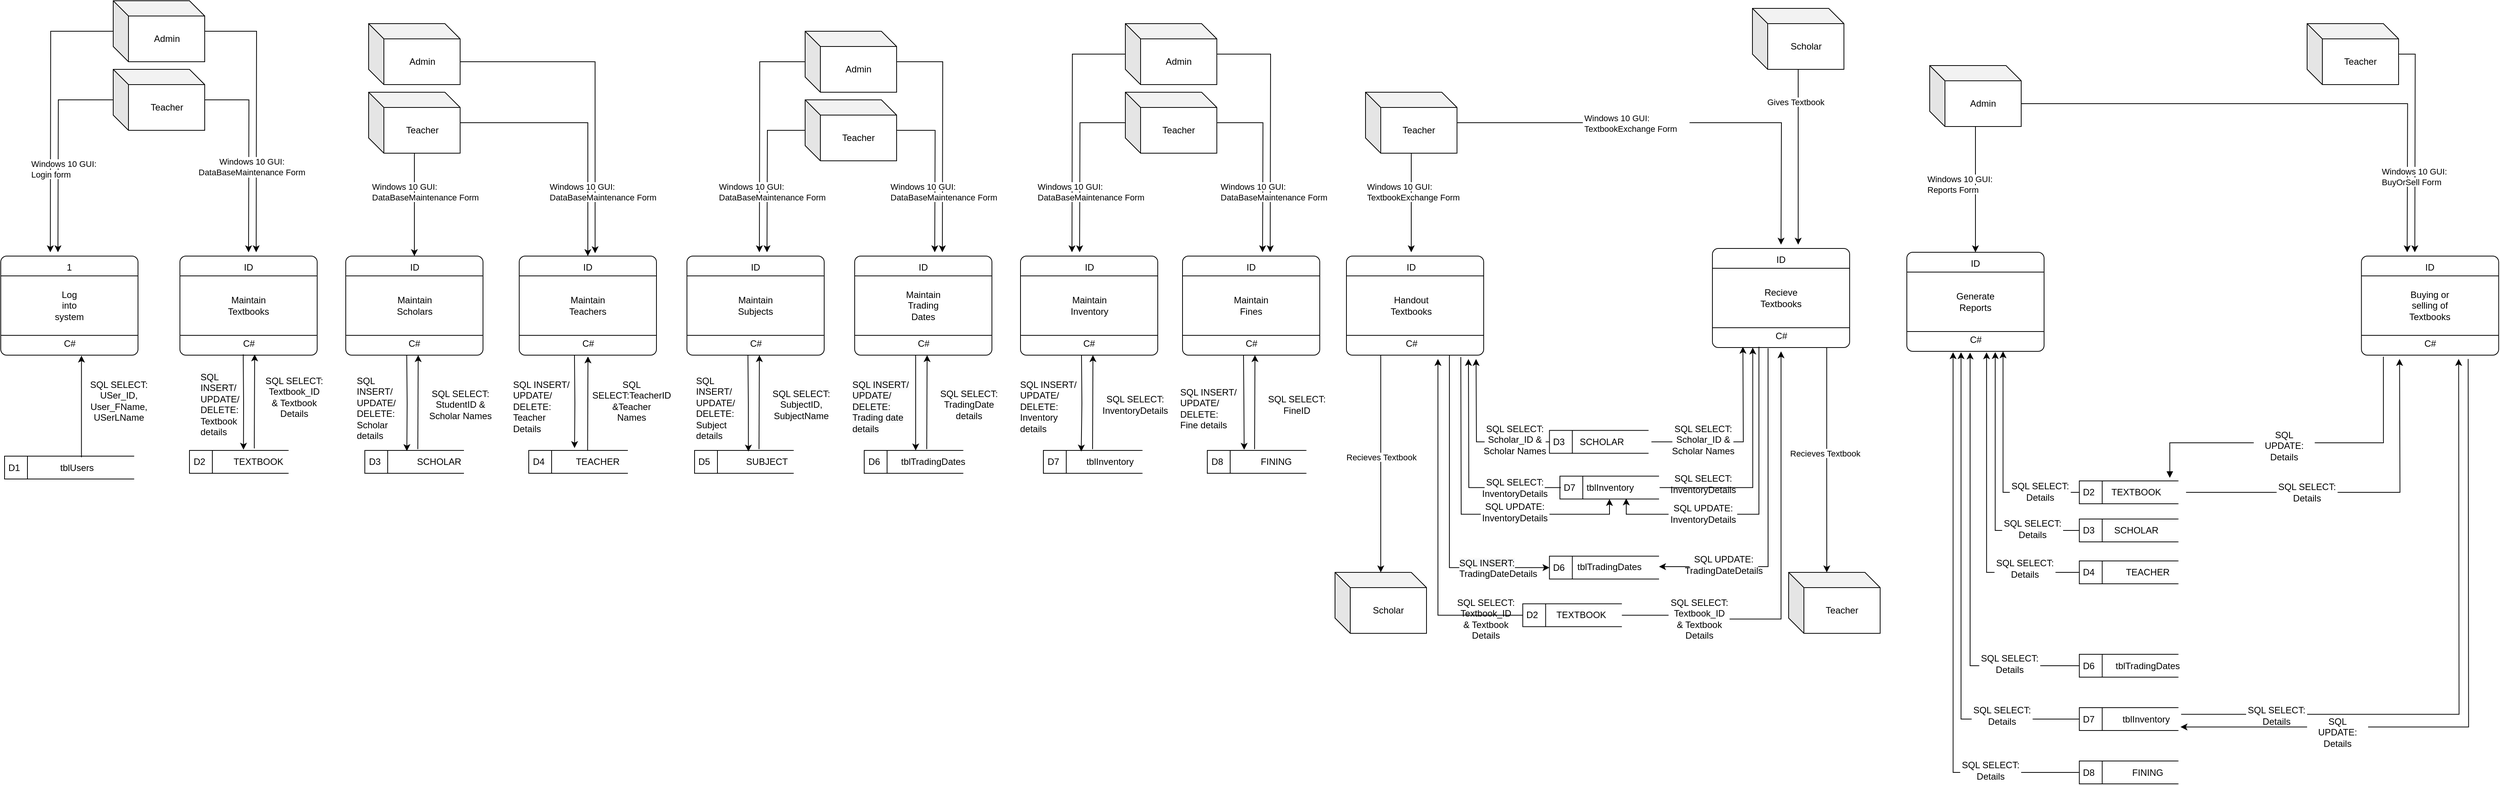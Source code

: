 <mxfile version="14.9.6" type="device"><diagram id="AvIPLaQS_xxnACO90xSp" name="Page-1"><mxGraphModel dx="2128" dy="1136" grid="1" gridSize="10" guides="1" tooltips="1" connect="1" arrows="1" fold="1" page="1" pageScale="1" pageWidth="850" pageHeight="1100" math="0" shadow="0"><root><mxCell id="0"/><mxCell id="1" parent="0"/><mxCell id="2Kr9m25_syAotcga8sjT-1" value="" style="verticalLabelPosition=bottom;verticalAlign=top;html=1;shape=process;whiteSpace=wrap;rounded=1;size=0.2;arcSize=6;rotation=90;" parent="1" vertex="1"><mxGeometry x="85" y="720" width="130" height="180" as="geometry"/></mxCell><mxCell id="2Kr9m25_syAotcga8sjT-3" value="ID" style="text;html=1;strokeColor=none;fillColor=none;align=center;verticalAlign=middle;whiteSpace=wrap;rounded=0;" parent="1" vertex="1"><mxGeometry x="130" y="750" width="40" height="20" as="geometry"/></mxCell><mxCell id="2Kr9m25_syAotcga8sjT-4" value="C#" style="text;html=1;strokeColor=none;fillColor=none;align=center;verticalAlign=middle;whiteSpace=wrap;rounded=0;" parent="1" vertex="1"><mxGeometry x="92.5" y="850" width="115" height="20" as="geometry"/></mxCell><mxCell id="2Kr9m25_syAotcga8sjT-5" value="Maintain Textbooks" style="text;html=1;strokeColor=none;fillColor=none;align=center;verticalAlign=middle;whiteSpace=wrap;rounded=0;" parent="1" vertex="1"><mxGeometry x="130" y="800" width="40" height="20" as="geometry"/></mxCell><mxCell id="2Kr9m25_syAotcga8sjT-11" value="" style="verticalLabelPosition=bottom;verticalAlign=top;html=1;shape=process;whiteSpace=wrap;rounded=1;size=0.2;arcSize=6;rotation=90;" parent="1" vertex="1"><mxGeometry x="530" y="720" width="130" height="180" as="geometry"/></mxCell><mxCell id="2Kr9m25_syAotcga8sjT-12" value="ID" style="text;html=1;strokeColor=none;fillColor=none;align=center;verticalAlign=middle;whiteSpace=wrap;rounded=0;" parent="1" vertex="1"><mxGeometry x="575" y="750" width="40" height="20" as="geometry"/></mxCell><mxCell id="2Kr9m25_syAotcga8sjT-13" value="C#" style="text;html=1;strokeColor=none;fillColor=none;align=center;verticalAlign=middle;whiteSpace=wrap;rounded=0;" parent="1" vertex="1"><mxGeometry x="537.5" y="850" width="115" height="20" as="geometry"/></mxCell><mxCell id="2Kr9m25_syAotcga8sjT-14" value="Maintain Teachers" style="text;html=1;strokeColor=none;fillColor=none;align=center;verticalAlign=middle;whiteSpace=wrap;rounded=0;" parent="1" vertex="1"><mxGeometry x="575" y="800" width="40" height="20" as="geometry"/></mxCell><mxCell id="2Kr9m25_syAotcga8sjT-16" value="" style="verticalLabelPosition=bottom;verticalAlign=top;html=1;shape=process;whiteSpace=wrap;rounded=1;size=0.2;arcSize=6;rotation=90;" parent="1" vertex="1"><mxGeometry x="750" y="720" width="130" height="180" as="geometry"/></mxCell><mxCell id="2Kr9m25_syAotcga8sjT-17" value="ID" style="text;html=1;strokeColor=none;fillColor=none;align=center;verticalAlign=middle;whiteSpace=wrap;rounded=0;" parent="1" vertex="1"><mxGeometry x="795" y="750" width="40" height="20" as="geometry"/></mxCell><mxCell id="2Kr9m25_syAotcga8sjT-18" value="C#" style="text;html=1;strokeColor=none;fillColor=none;align=center;verticalAlign=middle;whiteSpace=wrap;rounded=0;" parent="1" vertex="1"><mxGeometry x="757.5" y="850" width="115" height="20" as="geometry"/></mxCell><mxCell id="2Kr9m25_syAotcga8sjT-19" value="Maintain Subjects" style="text;html=1;strokeColor=none;fillColor=none;align=center;verticalAlign=middle;whiteSpace=wrap;rounded=0;" parent="1" vertex="1"><mxGeometry x="795" y="800" width="40" height="20" as="geometry"/></mxCell><mxCell id="2Kr9m25_syAotcga8sjT-20" value="" style="verticalLabelPosition=bottom;verticalAlign=top;html=1;shape=process;whiteSpace=wrap;rounded=1;size=0.2;arcSize=6;rotation=90;" parent="1" vertex="1"><mxGeometry x="302.5" y="720" width="130" height="180" as="geometry"/></mxCell><mxCell id="2Kr9m25_syAotcga8sjT-21" value="ID" style="text;html=1;strokeColor=none;fillColor=none;align=center;verticalAlign=middle;whiteSpace=wrap;rounded=0;" parent="1" vertex="1"><mxGeometry x="347.5" y="750" width="40" height="20" as="geometry"/></mxCell><mxCell id="2Kr9m25_syAotcga8sjT-22" value="C#" style="text;html=1;strokeColor=none;fillColor=none;align=center;verticalAlign=middle;whiteSpace=wrap;rounded=0;" parent="1" vertex="1"><mxGeometry x="310" y="850" width="115" height="20" as="geometry"/></mxCell><mxCell id="2Kr9m25_syAotcga8sjT-23" value="Maintain Scholars" style="text;html=1;strokeColor=none;fillColor=none;align=center;verticalAlign=middle;whiteSpace=wrap;rounded=0;" parent="1" vertex="1"><mxGeometry x="347.5" y="800" width="40" height="20" as="geometry"/></mxCell><mxCell id="2Kr9m25_syAotcga8sjT-24" value="" style="verticalLabelPosition=bottom;verticalAlign=top;html=1;shape=process;whiteSpace=wrap;rounded=1;size=0.2;arcSize=6;rotation=90;" parent="1" vertex="1"><mxGeometry x="1400" y="720" width="130" height="180" as="geometry"/></mxCell><mxCell id="2Kr9m25_syAotcga8sjT-25" value="ID" style="text;html=1;strokeColor=none;fillColor=none;align=center;verticalAlign=middle;whiteSpace=wrap;rounded=0;" parent="1" vertex="1"><mxGeometry x="1445" y="750" width="40" height="20" as="geometry"/></mxCell><mxCell id="2Kr9m25_syAotcga8sjT-26" value="C#" style="text;html=1;strokeColor=none;fillColor=none;align=center;verticalAlign=middle;whiteSpace=wrap;rounded=0;" parent="1" vertex="1"><mxGeometry x="1407.5" y="850" width="115" height="20" as="geometry"/></mxCell><mxCell id="2Kr9m25_syAotcga8sjT-27" value="Maintain Fines" style="text;html=1;strokeColor=none;fillColor=none;align=center;verticalAlign=middle;whiteSpace=wrap;rounded=0;" parent="1" vertex="1"><mxGeometry x="1445" y="800" width="40" height="20" as="geometry"/></mxCell><mxCell id="2Kr9m25_syAotcga8sjT-28" value="" style="verticalLabelPosition=bottom;verticalAlign=top;html=1;shape=process;whiteSpace=wrap;rounded=1;size=0.2;arcSize=6;rotation=90;" parent="1" vertex="1"><mxGeometry x="970" y="720" width="130" height="180" as="geometry"/></mxCell><mxCell id="2Kr9m25_syAotcga8sjT-29" value="ID" style="text;html=1;strokeColor=none;fillColor=none;align=center;verticalAlign=middle;whiteSpace=wrap;rounded=0;" parent="1" vertex="1"><mxGeometry x="1015" y="750" width="40" height="20" as="geometry"/></mxCell><mxCell id="2Kr9m25_syAotcga8sjT-30" value="C#" style="text;html=1;strokeColor=none;fillColor=none;align=center;verticalAlign=middle;whiteSpace=wrap;rounded=0;" parent="1" vertex="1"><mxGeometry x="977.5" y="850" width="115" height="20" as="geometry"/></mxCell><mxCell id="2Kr9m25_syAotcga8sjT-31" value="Maintain Trading Dates" style="text;html=1;strokeColor=none;fillColor=none;align=center;verticalAlign=middle;whiteSpace=wrap;rounded=0;" parent="1" vertex="1"><mxGeometry x="1015" y="800" width="40" height="20" as="geometry"/></mxCell><mxCell id="2Kr9m25_syAotcga8sjT-32" value="" style="verticalLabelPosition=bottom;verticalAlign=top;html=1;shape=process;whiteSpace=wrap;rounded=1;size=0.2;arcSize=6;rotation=90;" parent="1" vertex="1"><mxGeometry x="1187.5" y="720" width="130" height="180" as="geometry"/></mxCell><mxCell id="2Kr9m25_syAotcga8sjT-33" value="ID" style="text;html=1;strokeColor=none;fillColor=none;align=center;verticalAlign=middle;whiteSpace=wrap;rounded=0;" parent="1" vertex="1"><mxGeometry x="1232.5" y="750" width="40" height="20" as="geometry"/></mxCell><mxCell id="2Kr9m25_syAotcga8sjT-34" value="C#" style="text;html=1;strokeColor=none;fillColor=none;align=center;verticalAlign=middle;whiteSpace=wrap;rounded=0;" parent="1" vertex="1"><mxGeometry x="1195" y="850" width="115" height="20" as="geometry"/></mxCell><mxCell id="2Kr9m25_syAotcga8sjT-35" value="Maintain Inventory" style="text;html=1;strokeColor=none;fillColor=none;align=center;verticalAlign=middle;whiteSpace=wrap;rounded=0;" parent="1" vertex="1"><mxGeometry x="1232.5" y="800" width="40" height="20" as="geometry"/></mxCell><mxCell id="2Kr9m25_syAotcga8sjT-36" value="" style="verticalLabelPosition=bottom;verticalAlign=top;html=1;shape=process;whiteSpace=wrap;rounded=1;size=0.2;arcSize=6;rotation=90;" parent="1" vertex="1"><mxGeometry x="1615" y="720" width="130" height="180" as="geometry"/></mxCell><mxCell id="2Kr9m25_syAotcga8sjT-37" value="ID" style="text;html=1;strokeColor=none;fillColor=none;align=center;verticalAlign=middle;whiteSpace=wrap;rounded=0;" parent="1" vertex="1"><mxGeometry x="1655" y="750" width="40" height="20" as="geometry"/></mxCell><mxCell id="2Kr9m25_syAotcga8sjT-38" value="C#" style="text;html=1;strokeColor=none;fillColor=none;align=center;verticalAlign=middle;whiteSpace=wrap;rounded=0;" parent="1" vertex="1"><mxGeometry x="1617.5" y="850" width="115" height="20" as="geometry"/></mxCell><mxCell id="2Kr9m25_syAotcga8sjT-39" value="Handout Textbooks" style="text;html=1;strokeColor=none;fillColor=none;align=center;verticalAlign=middle;whiteSpace=wrap;rounded=0;" parent="1" vertex="1"><mxGeometry x="1655" y="800" width="40" height="20" as="geometry"/></mxCell><mxCell id="2Kr9m25_syAotcga8sjT-41" value="" style="verticalLabelPosition=bottom;verticalAlign=top;html=1;shape=process;whiteSpace=wrap;rounded=1;size=0.2;arcSize=6;rotation=90;" parent="1" vertex="1"><mxGeometry x="-150" y="720" width="130" height="180" as="geometry"/></mxCell><mxCell id="2Kr9m25_syAotcga8sjT-42" value="1" style="text;html=1;strokeColor=none;fillColor=none;align=center;verticalAlign=middle;whiteSpace=wrap;rounded=0;" parent="1" vertex="1"><mxGeometry x="-105" y="750" width="40" height="20" as="geometry"/></mxCell><mxCell id="2Kr9m25_syAotcga8sjT-43" value="C#" style="text;html=1;strokeColor=none;fillColor=none;align=center;verticalAlign=middle;whiteSpace=wrap;rounded=0;" parent="1" vertex="1"><mxGeometry x="-137.5" y="850" width="105" height="20" as="geometry"/></mxCell><mxCell id="2Kr9m25_syAotcga8sjT-44" value="Log into system" style="text;html=1;strokeColor=none;fillColor=none;align=center;verticalAlign=middle;whiteSpace=wrap;rounded=0;" parent="1" vertex="1"><mxGeometry x="-105" y="800" width="40" height="20" as="geometry"/></mxCell><mxCell id="2Kr9m25_syAotcga8sjT-69" value="" style="verticalLabelPosition=bottom;verticalAlign=top;html=1;shape=process;whiteSpace=wrap;rounded=1;size=0.2;arcSize=6;rotation=90;" parent="1" vertex="1"><mxGeometry x="2095" y="710" width="130" height="180" as="geometry"/></mxCell><mxCell id="2Kr9m25_syAotcga8sjT-70" value="ID" style="text;html=1;strokeColor=none;fillColor=none;align=center;verticalAlign=middle;whiteSpace=wrap;rounded=0;" parent="1" vertex="1"><mxGeometry x="2140" y="740" width="40" height="20" as="geometry"/></mxCell><mxCell id="AQbRUTcQ-R79AcjI2i9P-17" style="edgeStyle=orthogonalEdgeStyle;rounded=0;orthogonalLoop=1;jettySize=auto;html=1;entryX=0;entryY=0;entryDx=50;entryDy=0;entryPerimeter=0;exitX=1;exitY=0.167;exitDx=0;exitDy=0;exitPerimeter=0;" parent="1" source="2Kr9m25_syAotcga8sjT-69" target="AQbRUTcQ-R79AcjI2i9P-15" edge="1"><mxGeometry relative="1" as="geometry"><mxPoint x="2220" y="890" as="sourcePoint"/></mxGeometry></mxCell><mxCell id="2Kr9m25_syAotcga8sjT-71" value="C#" style="text;html=1;strokeColor=none;fillColor=none;align=center;verticalAlign=middle;whiteSpace=wrap;rounded=0;" parent="1" vertex="1"><mxGeometry x="2102.5" y="840" width="115" height="20" as="geometry"/></mxCell><mxCell id="2Kr9m25_syAotcga8sjT-72" value="Recieve Textbooks" style="text;html=1;strokeColor=none;fillColor=none;align=center;verticalAlign=middle;whiteSpace=wrap;rounded=0;" parent="1" vertex="1"><mxGeometry x="2140" y="790" width="40" height="20" as="geometry"/></mxCell><mxCell id="2Kr9m25_syAotcga8sjT-75" value="" style="verticalLabelPosition=bottom;verticalAlign=top;html=1;shape=process;whiteSpace=wrap;rounded=1;size=0.2;arcSize=6;rotation=90;" parent="1" vertex="1"><mxGeometry x="2350" y="715" width="130" height="180" as="geometry"/></mxCell><mxCell id="2Kr9m25_syAotcga8sjT-76" value="ID" style="text;html=1;strokeColor=none;fillColor=none;align=center;verticalAlign=middle;whiteSpace=wrap;rounded=0;" parent="1" vertex="1"><mxGeometry x="2395" y="745" width="40" height="20" as="geometry"/></mxCell><mxCell id="2Kr9m25_syAotcga8sjT-77" value="C#" style="text;html=1;strokeColor=none;fillColor=none;align=center;verticalAlign=middle;whiteSpace=wrap;rounded=0;" parent="1" vertex="1"><mxGeometry x="2357.5" y="845" width="115" height="20" as="geometry"/></mxCell><mxCell id="2Kr9m25_syAotcga8sjT-81" value="" style="verticalLabelPosition=bottom;verticalAlign=top;html=1;shape=process;whiteSpace=wrap;rounded=1;size=0.2;arcSize=6;rotation=90;" parent="1" vertex="1"><mxGeometry x="2946.25" y="720" width="130" height="180" as="geometry"/></mxCell><mxCell id="2Kr9m25_syAotcga8sjT-82" value="ID" style="text;html=1;strokeColor=none;fillColor=none;align=center;verticalAlign=middle;whiteSpace=wrap;rounded=0;" parent="1" vertex="1"><mxGeometry x="2991.25" y="750" width="40" height="20" as="geometry"/></mxCell><mxCell id="2Kr9m25_syAotcga8sjT-83" value="C#" style="text;html=1;strokeColor=none;fillColor=none;align=center;verticalAlign=middle;whiteSpace=wrap;rounded=0;" parent="1" vertex="1"><mxGeometry x="2953.75" y="850" width="115" height="20" as="geometry"/></mxCell><mxCell id="2Kr9m25_syAotcga8sjT-84" value="Buying or selling of Textbooks" style="text;html=1;strokeColor=none;fillColor=none;align=center;verticalAlign=middle;whiteSpace=wrap;rounded=0;" parent="1" vertex="1"><mxGeometry x="2991.25" y="800" width="40" height="20" as="geometry"/></mxCell><mxCell id="I34J1O3K8GTE_9Q5wfcA-133" style="edgeStyle=orthogonalEdgeStyle;rounded=0;orthogonalLoop=1;jettySize=auto;html=1;startArrow=none;startFill=0;endArrow=classic;endFill=1;" parent="1" source="2Kr9m25_syAotcga8sjT-105" edge="1"><mxGeometry relative="1" as="geometry"><mxPoint x="150" y="740" as="targetPoint"/></mxGeometry></mxCell><mxCell id="I34J1O3K8GTE_9Q5wfcA-135" style="edgeStyle=orthogonalEdgeStyle;rounded=0;orthogonalLoop=1;jettySize=auto;html=1;startArrow=none;startFill=0;endArrow=classic;endFill=1;" parent="1" source="2Kr9m25_syAotcga8sjT-105" edge="1"><mxGeometry relative="1" as="geometry"><mxPoint x="-100" y="740" as="targetPoint"/></mxGeometry></mxCell><mxCell id="2Kr9m25_syAotcga8sjT-105" value="Teacher" style="shape=cube;whiteSpace=wrap;html=1;boundedLbl=1;backgroundOutline=1;darkOpacity=0.05;darkOpacity2=0.1;" parent="1" vertex="1"><mxGeometry x="-27.5" y="500" width="120" height="80" as="geometry"/></mxCell><mxCell id="I34J1O3K8GTE_9Q5wfcA-132" style="edgeStyle=orthogonalEdgeStyle;rounded=0;orthogonalLoop=1;jettySize=auto;html=1;startArrow=none;startFill=0;endArrow=classic;endFill=1;" parent="1" source="2Kr9m25_syAotcga8sjT-106" edge="1"><mxGeometry relative="1" as="geometry"><mxPoint x="160" y="740" as="targetPoint"/></mxGeometry></mxCell><mxCell id="I34J1O3K8GTE_9Q5wfcA-134" style="edgeStyle=orthogonalEdgeStyle;rounded=0;orthogonalLoop=1;jettySize=auto;html=1;startArrow=none;startFill=0;endArrow=classic;endFill=1;" parent="1" source="2Kr9m25_syAotcga8sjT-106" edge="1"><mxGeometry relative="1" as="geometry"><mxPoint x="-110" y="740" as="targetPoint"/></mxGeometry></mxCell><mxCell id="2Kr9m25_syAotcga8sjT-106" value="Admin" style="shape=cube;whiteSpace=wrap;html=1;boundedLbl=1;backgroundOutline=1;darkOpacity=0.05;darkOpacity2=0.1;" parent="1" vertex="1"><mxGeometry x="-27.5" y="410" width="120" height="80" as="geometry"/></mxCell><mxCell id="I34J1O3K8GTE_9Q5wfcA-142" style="edgeStyle=orthogonalEdgeStyle;rounded=0;orthogonalLoop=1;jettySize=auto;html=1;entryX=0;entryY=0.5;entryDx=0;entryDy=0;startArrow=none;startFill=0;endArrow=classic;endFill=1;" parent="1" source="2Kr9m25_syAotcga8sjT-113" target="2Kr9m25_syAotcga8sjT-20" edge="1"><mxGeometry relative="1" as="geometry"/></mxCell><mxCell id="I34J1O3K8GTE_9Q5wfcA-144" style="edgeStyle=orthogonalEdgeStyle;rounded=0;orthogonalLoop=1;jettySize=auto;html=1;entryX=0;entryY=0.5;entryDx=0;entryDy=0;startArrow=none;startFill=0;endArrow=classic;endFill=1;" parent="1" source="2Kr9m25_syAotcga8sjT-113" target="2Kr9m25_syAotcga8sjT-11" edge="1"><mxGeometry relative="1" as="geometry"/></mxCell><mxCell id="2Kr9m25_syAotcga8sjT-113" value="Teacher" style="shape=cube;whiteSpace=wrap;html=1;boundedLbl=1;backgroundOutline=1;darkOpacity=0.05;darkOpacity2=0.1;" parent="1" vertex="1"><mxGeometry x="307.5" y="530" width="120" height="80" as="geometry"/></mxCell><mxCell id="I34J1O3K8GTE_9Q5wfcA-143" style="edgeStyle=orthogonalEdgeStyle;rounded=0;orthogonalLoop=1;jettySize=auto;html=1;exitX=0;exitY=0;exitDx=120;exitDy=50;exitPerimeter=0;entryX=-0.029;entryY=0.447;entryDx=0;entryDy=0;entryPerimeter=0;startArrow=none;startFill=0;endArrow=classic;endFill=1;" parent="1" source="2Kr9m25_syAotcga8sjT-114" target="2Kr9m25_syAotcga8sjT-11" edge="1"><mxGeometry relative="1" as="geometry"/></mxCell><mxCell id="2Kr9m25_syAotcga8sjT-114" value="Admin" style="shape=cube;whiteSpace=wrap;html=1;boundedLbl=1;backgroundOutline=1;darkOpacity=0.05;darkOpacity2=0.1;" parent="1" vertex="1"><mxGeometry x="307.5" y="440" width="120" height="80" as="geometry"/></mxCell><mxCell id="I34J1O3K8GTE_9Q5wfcA-148" style="edgeStyle=orthogonalEdgeStyle;rounded=0;orthogonalLoop=1;jettySize=auto;html=1;startArrow=none;startFill=0;endArrow=classic;endFill=1;" parent="1" source="2Kr9m25_syAotcga8sjT-119" edge="1"><mxGeometry relative="1" as="geometry"><mxPoint x="830" y="740" as="targetPoint"/></mxGeometry></mxCell><mxCell id="I34J1O3K8GTE_9Q5wfcA-149" style="edgeStyle=orthogonalEdgeStyle;rounded=0;orthogonalLoop=1;jettySize=auto;html=1;startArrow=none;startFill=0;endArrow=classic;endFill=1;" parent="1" source="2Kr9m25_syAotcga8sjT-119" edge="1"><mxGeometry relative="1" as="geometry"><mxPoint x="1050.0" y="740" as="targetPoint"/></mxGeometry></mxCell><mxCell id="2Kr9m25_syAotcga8sjT-119" value="Teacher" style="shape=cube;whiteSpace=wrap;html=1;boundedLbl=1;backgroundOutline=1;darkOpacity=0.05;darkOpacity2=0.1;" parent="1" vertex="1"><mxGeometry x="880" y="540" width="120" height="80" as="geometry"/></mxCell><mxCell id="I34J1O3K8GTE_9Q5wfcA-145" style="edgeStyle=orthogonalEdgeStyle;rounded=0;orthogonalLoop=1;jettySize=auto;html=1;startArrow=none;startFill=0;endArrow=classic;endFill=1;" parent="1" source="2Kr9m25_syAotcga8sjT-120" edge="1"><mxGeometry relative="1" as="geometry"><mxPoint x="1060.0" y="740" as="targetPoint"/></mxGeometry></mxCell><mxCell id="I34J1O3K8GTE_9Q5wfcA-147" style="edgeStyle=orthogonalEdgeStyle;rounded=0;orthogonalLoop=1;jettySize=auto;html=1;startArrow=none;startFill=0;endArrow=classic;endFill=1;" parent="1" source="2Kr9m25_syAotcga8sjT-120" edge="1"><mxGeometry relative="1" as="geometry"><mxPoint x="820" y="740" as="targetPoint"/></mxGeometry></mxCell><mxCell id="2Kr9m25_syAotcga8sjT-120" value="Admin" style="shape=cube;whiteSpace=wrap;html=1;boundedLbl=1;backgroundOutline=1;darkOpacity=0.05;darkOpacity2=0.1;" parent="1" vertex="1"><mxGeometry x="880" y="450" width="120" height="80" as="geometry"/></mxCell><mxCell id="I34J1O3K8GTE_9Q5wfcA-152" style="edgeStyle=orthogonalEdgeStyle;rounded=0;orthogonalLoop=1;jettySize=auto;html=1;startArrow=none;startFill=0;endArrow=classic;endFill=1;" parent="1" source="2Kr9m25_syAotcga8sjT-121" edge="1"><mxGeometry relative="1" as="geometry"><mxPoint x="1240.0" y="740" as="targetPoint"/></mxGeometry></mxCell><mxCell id="I34J1O3K8GTE_9Q5wfcA-153" style="edgeStyle=orthogonalEdgeStyle;rounded=0;orthogonalLoop=1;jettySize=auto;html=1;startArrow=none;startFill=0;endArrow=classic;endFill=1;" parent="1" source="2Kr9m25_syAotcga8sjT-121" edge="1"><mxGeometry relative="1" as="geometry"><mxPoint x="1480.0" y="740" as="targetPoint"/></mxGeometry></mxCell><mxCell id="2Kr9m25_syAotcga8sjT-121" value="Teacher" style="shape=cube;whiteSpace=wrap;html=1;boundedLbl=1;backgroundOutline=1;darkOpacity=0.05;darkOpacity2=0.1;" parent="1" vertex="1"><mxGeometry x="1300" y="530" width="120" height="80" as="geometry"/></mxCell><mxCell id="I34J1O3K8GTE_9Q5wfcA-150" style="edgeStyle=orthogonalEdgeStyle;rounded=0;orthogonalLoop=1;jettySize=auto;html=1;startArrow=none;startFill=0;endArrow=classic;endFill=1;" parent="1" source="2Kr9m25_syAotcga8sjT-122" edge="1"><mxGeometry relative="1" as="geometry"><mxPoint x="1230.0" y="740" as="targetPoint"/></mxGeometry></mxCell><mxCell id="I34J1O3K8GTE_9Q5wfcA-151" style="edgeStyle=orthogonalEdgeStyle;rounded=0;orthogonalLoop=1;jettySize=auto;html=1;startArrow=none;startFill=0;endArrow=classic;endFill=1;" parent="1" source="2Kr9m25_syAotcga8sjT-122" edge="1"><mxGeometry relative="1" as="geometry"><mxPoint x="1490.0" y="740" as="targetPoint"/></mxGeometry></mxCell><mxCell id="2Kr9m25_syAotcga8sjT-122" value="Admin" style="shape=cube;whiteSpace=wrap;html=1;boundedLbl=1;backgroundOutline=1;darkOpacity=0.05;darkOpacity2=0.1;" parent="1" vertex="1"><mxGeometry x="1300" y="440" width="120" height="80" as="geometry"/></mxCell><mxCell id="I34J1O3K8GTE_9Q5wfcA-154" style="edgeStyle=orthogonalEdgeStyle;rounded=0;orthogonalLoop=1;jettySize=auto;html=1;startArrow=none;startFill=0;endArrow=classic;endFill=1;" parent="1" source="2Kr9m25_syAotcga8sjT-133" edge="1"><mxGeometry relative="1" as="geometry"><mxPoint x="1675" y="740" as="targetPoint"/></mxGeometry></mxCell><mxCell id="I34J1O3K8GTE_9Q5wfcA-160" style="edgeStyle=orthogonalEdgeStyle;rounded=0;orthogonalLoop=1;jettySize=auto;html=1;startArrow=none;startFill=0;endArrow=classic;endFill=1;" parent="1" source="WUHq3gIj7z_RdypuzztZ-30" edge="1"><mxGeometry relative="1" as="geometry"><mxPoint x="2160" y="730" as="targetPoint"/></mxGeometry></mxCell><mxCell id="2Kr9m25_syAotcga8sjT-133" value="Teacher" style="shape=cube;whiteSpace=wrap;html=1;boundedLbl=1;backgroundOutline=1;darkOpacity=0.05;darkOpacity2=0.1;" parent="1" vertex="1"><mxGeometry x="1615" y="530" width="120" height="80" as="geometry"/></mxCell><mxCell id="I34J1O3K8GTE_9Q5wfcA-155" style="edgeStyle=orthogonalEdgeStyle;rounded=0;orthogonalLoop=1;jettySize=auto;html=1;entryX=0;entryY=0.5;entryDx=0;entryDy=0;startArrow=none;startFill=0;endArrow=classic;endFill=1;" parent="1" source="2Kr9m25_syAotcga8sjT-138" target="2Kr9m25_syAotcga8sjT-75" edge="1"><mxGeometry relative="1" as="geometry"/></mxCell><mxCell id="2Kr9m25_syAotcga8sjT-138" value="Admin" style="shape=cube;whiteSpace=wrap;html=1;boundedLbl=1;backgroundOutline=1;darkOpacity=0.05;darkOpacity2=0.1;" parent="1" vertex="1"><mxGeometry x="2355" y="495" width="120" height="80" as="geometry"/></mxCell><mxCell id="I34J1O3K8GTE_9Q5wfcA-157" style="edgeStyle=orthogonalEdgeStyle;rounded=0;orthogonalLoop=1;jettySize=auto;html=1;startArrow=none;startFill=0;endArrow=classic;endFill=1;" parent="1" source="2Kr9m25_syAotcga8sjT-139" edge="1"><mxGeometry relative="1" as="geometry"><mxPoint x="2991.25" y="740" as="targetPoint"/></mxGeometry></mxCell><mxCell id="2Kr9m25_syAotcga8sjT-139" value="Teacher" style="shape=cube;whiteSpace=wrap;html=1;boundedLbl=1;backgroundOutline=1;darkOpacity=0.05;darkOpacity2=0.1;" parent="1" vertex="1"><mxGeometry x="2850" y="440" width="120" height="80" as="geometry"/></mxCell><mxCell id="I34J1O3K8GTE_9Q5wfcA-156" style="edgeStyle=orthogonalEdgeStyle;rounded=0;orthogonalLoop=1;jettySize=auto;html=1;startArrow=none;startFill=0;endArrow=classic;endFill=1;exitX=0;exitY=0;exitDx=120.0;exitDy=50;exitPerimeter=0;" parent="1" source="2Kr9m25_syAotcga8sjT-138" edge="1"><mxGeometry relative="1" as="geometry"><mxPoint x="2981.25" y="740" as="targetPoint"/><mxPoint x="2760" y="548.857" as="sourcePoint"/></mxGeometry></mxCell><mxCell id="2Kr9m25_syAotcga8sjT-149" value="D1" style="html=1;dashed=0;whitespace=wrap;shape=mxgraph.dfd.dataStoreID;align=left;spacingLeft=3;points=[[0,0],[0.5,0],[1,0],[0,0.5],[1,0.5],[0,1],[0.5,1],[1,1]];" parent="1" vertex="1"><mxGeometry x="-170" y="1007.5" width="170" height="30" as="geometry"/></mxCell><mxCell id="2Kr9m25_syAotcga8sjT-150" value="tblUsers" style="text;html=1;strokeColor=none;fillColor=none;align=center;verticalAlign=middle;whiteSpace=wrap;rounded=0;" parent="1" vertex="1"><mxGeometry x="-140" y="1015" width="130" height="15" as="geometry"/></mxCell><mxCell id="2Kr9m25_syAotcga8sjT-151" value="D2" style="html=1;dashed=0;whitespace=wrap;shape=mxgraph.dfd.dataStoreID;align=left;spacingLeft=3;points=[[0,0],[0.5,0],[1,0],[0,0.5],[1,0.5],[0,1],[0.5,1],[1,1]];" parent="1" vertex="1"><mxGeometry x="72.5" y="1000" width="130" height="30" as="geometry"/></mxCell><mxCell id="2Kr9m25_syAotcga8sjT-152" value="TEXTBOOK" style="text;html=1;strokeColor=none;fillColor=none;align=center;verticalAlign=middle;whiteSpace=wrap;rounded=0;" parent="1" vertex="1"><mxGeometry x="97.5" y="1007.5" width="130" height="15" as="geometry"/></mxCell><mxCell id="2Kr9m25_syAotcga8sjT-153" value="D3" style="html=1;dashed=0;whitespace=wrap;shape=mxgraph.dfd.dataStoreID;align=left;spacingLeft=3;points=[[0,0],[0.5,0],[1,0],[0,0.5],[1,0.5],[0,1],[0.5,1],[1,1]];" parent="1" vertex="1"><mxGeometry x="302.5" y="1000" width="130" height="30" as="geometry"/></mxCell><mxCell id="2Kr9m25_syAotcga8sjT-154" value="SCHOLAR" style="text;html=1;strokeColor=none;fillColor=none;align=center;verticalAlign=middle;whiteSpace=wrap;rounded=0;" parent="1" vertex="1"><mxGeometry x="335" y="1007.5" width="130" height="15" as="geometry"/></mxCell><mxCell id="2Kr9m25_syAotcga8sjT-155" value="D4" style="html=1;dashed=0;whitespace=wrap;shape=mxgraph.dfd.dataStoreID;align=left;spacingLeft=3;points=[[0,0],[0.5,0],[1,0],[0,0.5],[1,0.5],[0,1],[0.5,1],[1,1]];" parent="1" vertex="1"><mxGeometry x="517.5" y="1000" width="130" height="30" as="geometry"/></mxCell><mxCell id="2Kr9m25_syAotcga8sjT-156" value="TEACHER" style="text;html=1;strokeColor=none;fillColor=none;align=center;verticalAlign=middle;whiteSpace=wrap;rounded=0;" parent="1" vertex="1"><mxGeometry x="542.5" y="1007.5" width="130" height="15" as="geometry"/></mxCell><mxCell id="2Kr9m25_syAotcga8sjT-157" value="D5" style="html=1;dashed=0;whitespace=wrap;shape=mxgraph.dfd.dataStoreID;align=left;spacingLeft=3;points=[[0,0],[0.5,0],[1,0],[0,0.5],[1,0.5],[0,1],[0.5,1],[1,1]];" parent="1" vertex="1"><mxGeometry x="735" y="1000" width="130" height="30" as="geometry"/></mxCell><mxCell id="2Kr9m25_syAotcga8sjT-158" value="SUBJECT" style="text;html=1;strokeColor=none;fillColor=none;align=center;verticalAlign=middle;whiteSpace=wrap;rounded=0;" parent="1" vertex="1"><mxGeometry x="765" y="1007.5" width="130" height="15" as="geometry"/></mxCell><mxCell id="2Kr9m25_syAotcga8sjT-160" value="D6" style="html=1;dashed=0;whitespace=wrap;shape=mxgraph.dfd.dataStoreID;align=left;spacingLeft=3;points=[[0,0],[0.5,0],[1,0],[0,0.5],[1,0.5],[0,1],[0.5,1],[1,1]];" parent="1" vertex="1"><mxGeometry x="957.5" y="1000" width="130" height="30" as="geometry"/></mxCell><mxCell id="2Kr9m25_syAotcga8sjT-161" value="tblTradingDates" style="text;html=1;strokeColor=none;fillColor=none;align=center;verticalAlign=middle;whiteSpace=wrap;rounded=0;" parent="1" vertex="1"><mxGeometry x="982.5" y="1007.5" width="130" height="15" as="geometry"/></mxCell><mxCell id="2Kr9m25_syAotcga8sjT-162" value="D7" style="html=1;dashed=0;whitespace=wrap;shape=mxgraph.dfd.dataStoreID;align=left;spacingLeft=3;points=[[0,0],[0.5,0],[1,0],[0,0.5],[1,0.5],[0,1],[0.5,1],[1,1]];" parent="1" vertex="1"><mxGeometry x="1192.5" y="1000" width="130" height="30" as="geometry"/></mxCell><mxCell id="2Kr9m25_syAotcga8sjT-163" value="tblInventory" style="text;html=1;strokeColor=none;fillColor=none;align=center;verticalAlign=middle;whiteSpace=wrap;rounded=0;" parent="1" vertex="1"><mxGeometry x="1215" y="1007.5" width="130" height="15" as="geometry"/></mxCell><mxCell id="2Kr9m25_syAotcga8sjT-164" value="D8" style="html=1;dashed=0;whitespace=wrap;shape=mxgraph.dfd.dataStoreID;align=left;spacingLeft=3;points=[[0,0],[0.5,0],[1,0],[0,0.5],[1,0.5],[0,1],[0.5,1],[1,1]];" parent="1" vertex="1"><mxGeometry x="1407.5" y="1000" width="130" height="30" as="geometry"/></mxCell><mxCell id="2Kr9m25_syAotcga8sjT-165" value="FINING" style="text;html=1;strokeColor=none;fillColor=none;align=center;verticalAlign=middle;whiteSpace=wrap;rounded=0;" parent="1" vertex="1"><mxGeometry x="1432.5" y="1007.5" width="130" height="15" as="geometry"/></mxCell><mxCell id="I34J1O3K8GTE_9Q5wfcA-56" style="edgeStyle=orthogonalEdgeStyle;rounded=0;orthogonalLoop=1;jettySize=auto;html=1;entryX=1;entryY=0.75;entryDx=0;entryDy=0;endArrow=none;endFill=0;startArrow=classic;startFill=1;" parent="1" source="2Kr9m25_syAotcga8sjT-202" target="2Kr9m25_syAotcga8sjT-36" edge="1"><mxGeometry relative="1" as="geometry"/></mxCell><mxCell id="2Kr9m25_syAotcga8sjT-202" value="Scholar" style="shape=cube;whiteSpace=wrap;html=1;boundedLbl=1;backgroundOutline=1;darkOpacity=0.05;darkOpacity2=0.1;" parent="1" vertex="1"><mxGeometry x="1575" y="1160" width="120" height="80" as="geometry"/></mxCell><mxCell id="I34J1O3K8GTE_9Q5wfcA-161" style="edgeStyle=orthogonalEdgeStyle;rounded=0;orthogonalLoop=1;jettySize=auto;html=1;startArrow=none;startFill=0;endArrow=classic;endFill=1;" parent="1" source="2Kr9m25_syAotcga8sjT-203" edge="1"><mxGeometry relative="1" as="geometry"><mxPoint x="2182.5" y="730" as="targetPoint"/></mxGeometry></mxCell><mxCell id="2Kr9m25_syAotcga8sjT-203" value="Scholar" style="shape=cube;whiteSpace=wrap;html=1;boundedLbl=1;backgroundOutline=1;darkOpacity=0.05;darkOpacity2=0.1;" parent="1" vertex="1"><mxGeometry x="2122.5" y="420" width="120" height="80" as="geometry"/></mxCell><mxCell id="I34J1O3K8GTE_9Q5wfcA-8" value="" style="endArrow=classic;html=1;exitX=0.593;exitY=0.05;exitDx=0;exitDy=0;exitPerimeter=0;entryX=1.005;entryY=0.412;entryDx=0;entryDy=0;entryPerimeter=0;" parent="1" source="2Kr9m25_syAotcga8sjT-149" target="2Kr9m25_syAotcga8sjT-41" edge="1"><mxGeometry width="50" height="50" relative="1" as="geometry"><mxPoint x="-50" y="1070" as="sourcePoint"/><mxPoint y="1020" as="targetPoint"/></mxGeometry></mxCell><mxCell id="I34J1O3K8GTE_9Q5wfcA-9" value="SQL SELECT: USer_ID, User_FName, USerLName" style="text;html=1;strokeColor=none;fillColor=none;align=center;verticalAlign=middle;whiteSpace=wrap;rounded=0;" parent="1" vertex="1"><mxGeometry x="-60" y="925.01" width="80" height="20" as="geometry"/></mxCell><mxCell id="I34J1O3K8GTE_9Q5wfcA-10" style="edgeStyle=orthogonalEdgeStyle;rounded=0;orthogonalLoop=1;jettySize=auto;html=1;entryX=0.545;entryY=-0.033;entryDx=0;entryDy=0;entryPerimeter=0;" parent="1" target="2Kr9m25_syAotcga8sjT-151" edge="1"><mxGeometry relative="1" as="geometry"><mxPoint x="143" y="874" as="sourcePoint"/><mxPoint x="141.68" y="938.5" as="targetPoint"/></mxGeometry></mxCell><mxCell id="I34J1O3K8GTE_9Q5wfcA-11" value="" style="endArrow=classic;html=1;exitX=0.654;exitY=-0.089;exitDx=0;exitDy=0;exitPerimeter=0;" parent="1" source="2Kr9m25_syAotcga8sjT-151" edge="1"><mxGeometry width="50" height="50" relative="1" as="geometry"><mxPoint x="157.49" y="940" as="sourcePoint"/><mxPoint x="158" y="874" as="targetPoint"/></mxGeometry></mxCell><mxCell id="I34J1O3K8GTE_9Q5wfcA-12" value="&lt;span style=&quot;color: rgb(0 , 0 , 0) ; font-size: 12px ; font-style: normal ; font-weight: 400 ; letter-spacing: normal ; text-align: center ; text-indent: 0px ; text-transform: none ; word-spacing: 0px ; background-color: rgb(248 , 249 , 250) ; display: inline ; float: none&quot;&gt;&lt;font face=&quot;helvetica&quot;&gt;SQL INSERT/&lt;br&gt;&lt;/font&gt;&lt;/span&gt;&lt;span style=&quot;text-align: center&quot;&gt;UPDATE/&lt;br&gt;&lt;/span&gt;&lt;span style=&quot;text-align: center&quot;&gt;DELETE:&lt;br&gt;&lt;/span&gt;&lt;span style=&quot;font-family: &amp;#34;helvetica&amp;#34; ; text-align: center&quot;&gt;Textbook details&lt;/span&gt;&lt;span style=&quot;text-align: center&quot;&gt;&lt;br&gt;&lt;/span&gt;" style="text;whiteSpace=wrap;html=1;" parent="1" vertex="1"><mxGeometry x="85" y="890" width="60" height="70" as="geometry"/></mxCell><mxCell id="I34J1O3K8GTE_9Q5wfcA-14" value="SQL SELECT: Textbook_ID &amp;amp; Textbook Details" style="text;html=1;strokeColor=none;fillColor=none;align=center;verticalAlign=middle;whiteSpace=wrap;rounded=0;" parent="1" vertex="1"><mxGeometry x="170" y="920" width="80" height="20" as="geometry"/></mxCell><mxCell id="I34J1O3K8GTE_9Q5wfcA-17" value="&lt;span style=&quot;text-align: center&quot;&gt;&lt;font face=&quot;helvetica&quot;&gt;SQL INSERT/&lt;br&gt;&lt;/font&gt;&lt;/span&gt;&lt;span style=&quot;text-align: center&quot;&gt;UPDATE/&lt;br&gt;&lt;/span&gt;&lt;span style=&quot;text-align: center&quot;&gt;DELETE:&lt;br&gt;&lt;/span&gt;&lt;span style=&quot;font-family: &amp;#34;helvetica&amp;#34; ; text-align: center&quot;&gt;Scholar details&lt;/span&gt;" style="text;whiteSpace=wrap;html=1;" parent="1" vertex="1"><mxGeometry x="290" y="895" width="72.5" height="40" as="geometry"/></mxCell><mxCell id="I34J1O3K8GTE_9Q5wfcA-19" value="SQL SELECT: StudentID &amp;amp; Scholar&amp;nbsp;Names" style="text;html=1;strokeColor=none;fillColor=none;align=center;verticalAlign=middle;whiteSpace=wrap;rounded=0;" parent="1" vertex="1"><mxGeometry x="387.5" y="930" width="80" height="20" as="geometry"/></mxCell><mxCell id="I34J1O3K8GTE_9Q5wfcA-23" style="edgeStyle=orthogonalEdgeStyle;rounded=0;orthogonalLoop=1;jettySize=auto;html=1;entryX=0.424;entryY=0.029;entryDx=0;entryDy=0;entryPerimeter=0;" parent="1" target="2Kr9m25_syAotcga8sjT-153" edge="1"><mxGeometry relative="1" as="geometry"><mxPoint x="357.5" y="874.99" as="sourcePoint"/><mxPoint x="380" y="1000" as="targetPoint"/></mxGeometry></mxCell><mxCell id="I34J1O3K8GTE_9Q5wfcA-24" value="" style="endArrow=classic;html=1;exitX=0.654;exitY=-0.089;exitDx=0;exitDy=0;exitPerimeter=0;" parent="1" edge="1"><mxGeometry width="50" height="50" relative="1" as="geometry"><mxPoint x="372.02" y="998.32" as="sourcePoint"/><mxPoint x="372.5" y="874.99" as="targetPoint"/></mxGeometry></mxCell><mxCell id="I34J1O3K8GTE_9Q5wfcA-25" value="&lt;span style=&quot;text-align: center&quot;&gt;&lt;font face=&quot;helvetica&quot;&gt;SQL INSERT/&lt;br&gt;&lt;/font&gt;&lt;/span&gt;&lt;span style=&quot;text-align: center&quot;&gt;UPDATE/&lt;br&gt;&lt;/span&gt;&lt;span style=&quot;text-align: center&quot;&gt;DELETE:&lt;br&gt;&lt;/span&gt;&lt;span style=&quot;font-family: &amp;#34;helvetica&amp;#34; ; text-align: center&quot;&gt;Teacher Details&lt;/span&gt;" style="text;whiteSpace=wrap;html=1;" parent="1" vertex="1"><mxGeometry x="495" y="900" width="80" height="40" as="geometry"/></mxCell><mxCell id="I34J1O3K8GTE_9Q5wfcA-27" value="SQL SELECT:&lt;span style=&quot;font-family: &amp;#34;helvetica&amp;#34;&quot;&gt;Teacher&lt;/span&gt;ID &amp;amp;&lt;span style=&quot;font-family: &amp;#34;helvetica&amp;#34;&quot;&gt;Teacher&lt;/span&gt;&lt;br&gt;Names" style="text;html=1;strokeColor=none;fillColor=none;align=center;verticalAlign=middle;whiteSpace=wrap;rounded=0;" parent="1" vertex="1"><mxGeometry x="615" y="925.01" width="75" height="20" as="geometry"/></mxCell><mxCell id="I34J1O3K8GTE_9Q5wfcA-28" style="edgeStyle=orthogonalEdgeStyle;rounded=0;orthogonalLoop=1;jettySize=auto;html=1;entryX=0.462;entryY=-0.105;entryDx=0;entryDy=0;entryPerimeter=0;" parent="1" target="2Kr9m25_syAotcga8sjT-155" edge="1"><mxGeometry relative="1" as="geometry"><mxPoint x="577.48" y="874.99" as="sourcePoint"/><mxPoint x="599.98" y="1000" as="targetPoint"/></mxGeometry></mxCell><mxCell id="I34J1O3K8GTE_9Q5wfcA-29" value="" style="endArrow=classic;html=1;exitX=0.654;exitY=-0.089;exitDx=0;exitDy=0;exitPerimeter=0;" parent="1" edge="1"><mxGeometry width="50" height="50" relative="1" as="geometry"><mxPoint x="594.71" y="1000.0" as="sourcePoint"/><mxPoint x="595.19" y="876.67" as="targetPoint"/></mxGeometry></mxCell><mxCell id="I34J1O3K8GTE_9Q5wfcA-31" value="&lt;span style=&quot;text-align: center&quot;&gt;&lt;font face=&quot;helvetica&quot;&gt;SQL INSERT/&lt;br&gt;&lt;/font&gt;&lt;/span&gt;&lt;span style=&quot;text-align: center&quot;&gt;UPDATE/&lt;br&gt;&lt;/span&gt;&lt;span style=&quot;text-align: center&quot;&gt;DELETE:&lt;br&gt;&lt;/span&gt;&lt;span style=&quot;font-family: &amp;#34;helvetica&amp;#34; ; text-align: center&quot;&gt;Subject details&lt;/span&gt;" style="text;whiteSpace=wrap;html=1;" parent="1" vertex="1"><mxGeometry x="735" y="895" width="75" height="40" as="geometry"/></mxCell><mxCell id="I34J1O3K8GTE_9Q5wfcA-33" value="SQL SELECT: SubjectID, SubjectName" style="text;html=1;strokeColor=none;fillColor=none;align=center;verticalAlign=middle;whiteSpace=wrap;rounded=0;" parent="1" vertex="1"><mxGeometry x="835" y="930" width="80" height="20" as="geometry"/></mxCell><mxCell id="I34J1O3K8GTE_9Q5wfcA-34" style="edgeStyle=orthogonalEdgeStyle;rounded=0;orthogonalLoop=1;jettySize=auto;html=1;entryX=0.543;entryY=0.048;entryDx=0;entryDy=0;entryPerimeter=0;" parent="1" target="2Kr9m25_syAotcga8sjT-157" edge="1"><mxGeometry relative="1" as="geometry"><mxPoint x="805" y="874.99" as="sourcePoint"/><mxPoint x="827.5" y="1000" as="targetPoint"/></mxGeometry></mxCell><mxCell id="I34J1O3K8GTE_9Q5wfcA-35" value="" style="endArrow=classic;html=1;exitX=0.654;exitY=-0.089;exitDx=0;exitDy=0;exitPerimeter=0;" parent="1" edge="1"><mxGeometry width="50" height="50" relative="1" as="geometry"><mxPoint x="819.52" y="998.32" as="sourcePoint"/><mxPoint x="820" y="874.99" as="targetPoint"/></mxGeometry></mxCell><mxCell id="I34J1O3K8GTE_9Q5wfcA-36" value="&lt;span style=&quot;color: rgb(0 , 0 , 0) ; font-family: &amp;#34;helvetica&amp;#34; ; font-size: 12px ; font-style: normal ; font-weight: 400 ; letter-spacing: normal ; text-indent: 0px ; text-transform: none ; word-spacing: 0px ; text-align: center ; background-color: rgb(248 , 249 , 250) ; display: inline ; float: none&quot;&gt;&lt;font face=&quot;helvetica&quot;&gt;SQL INSERT/&lt;br&gt;&lt;/font&gt;&lt;/span&gt;&lt;span style=&quot;color: rgb(0 , 0 , 0) ; font-family: &amp;#34;helvetica&amp;#34; ; font-size: 12px ; font-style: normal ; font-weight: 400 ; letter-spacing: normal ; text-indent: 0px ; text-transform: none ; word-spacing: 0px ; background-color: rgb(248 , 249 , 250) ; text-align: center&quot;&gt;UPDATE/&lt;br&gt;&lt;/span&gt;&lt;span style=&quot;color: rgb(0 , 0 , 0) ; font-family: &amp;#34;helvetica&amp;#34; ; font-size: 12px ; font-style: normal ; font-weight: 400 ; letter-spacing: normal ; text-indent: 0px ; text-transform: none ; word-spacing: 0px ; background-color: rgb(248 , 249 , 250) ; text-align: center&quot;&gt;DELETE:&lt;br&gt;&lt;/span&gt;&lt;span style=&quot;color: rgb(0 , 0 , 0) ; font-size: 12px ; font-style: normal ; font-weight: 400 ; letter-spacing: normal ; text-indent: 0px ; text-transform: none ; word-spacing: 0px ; background-color: rgb(248 , 249 , 250) ; font-family: &amp;#34;helvetica&amp;#34; ; text-align: center&quot;&gt;Trading date details&lt;/span&gt;&lt;br&gt;" style="text;whiteSpace=wrap;html=1;" parent="1" vertex="1"><mxGeometry x="940" y="900" width="96" height="40" as="geometry"/></mxCell><mxCell id="I34J1O3K8GTE_9Q5wfcA-38" value="SQL SELECT: TradingDate details" style="text;html=1;strokeColor=none;fillColor=none;align=center;verticalAlign=middle;whiteSpace=wrap;rounded=0;" parent="1" vertex="1"><mxGeometry x="1055" y="930" width="80" height="20" as="geometry"/></mxCell><mxCell id="I34J1O3K8GTE_9Q5wfcA-39" style="edgeStyle=orthogonalEdgeStyle;rounded=0;orthogonalLoop=1;jettySize=auto;html=1;" parent="1" edge="1"><mxGeometry relative="1" as="geometry"><mxPoint x="1025" y="874.99" as="sourcePoint"/><mxPoint x="1025" y="1000" as="targetPoint"/></mxGeometry></mxCell><mxCell id="I34J1O3K8GTE_9Q5wfcA-40" value="" style="endArrow=classic;html=1;exitX=0.654;exitY=-0.089;exitDx=0;exitDy=0;exitPerimeter=0;" parent="1" edge="1"><mxGeometry width="50" height="50" relative="1" as="geometry"><mxPoint x="1039.52" y="998.32" as="sourcePoint"/><mxPoint x="1040" y="874.99" as="targetPoint"/></mxGeometry></mxCell><mxCell id="I34J1O3K8GTE_9Q5wfcA-44" value="&lt;span style=&quot;text-align: center&quot;&gt;&lt;font face=&quot;helvetica&quot;&gt;SQL INSERT/&lt;br&gt;&lt;/font&gt;&lt;/span&gt;&lt;span style=&quot;text-align: center&quot;&gt;UPDATE/&lt;br&gt;&lt;/span&gt;&lt;span style=&quot;text-align: center&quot;&gt;DELETE:&lt;br&gt;&lt;/span&gt;&lt;span style=&quot;font-family: &amp;#34;helvetica&amp;#34; ; text-align: center&quot;&gt;Inventory details&lt;/span&gt;" style="text;whiteSpace=wrap;html=1;" parent="1" vertex="1"><mxGeometry x="1160" y="900" width="77.5" height="40" as="geometry"/></mxCell><mxCell id="I34J1O3K8GTE_9Q5wfcA-46" value="SQL SELECT: InventoryDetails" style="text;html=1;strokeColor=none;fillColor=none;align=center;verticalAlign=middle;whiteSpace=wrap;rounded=0;" parent="1" vertex="1"><mxGeometry x="1272.5" y="930" width="80" height="20" as="geometry"/></mxCell><mxCell id="I34J1O3K8GTE_9Q5wfcA-47" style="edgeStyle=orthogonalEdgeStyle;rounded=0;orthogonalLoop=1;jettySize=auto;html=1;entryX=0.382;entryY=0.048;entryDx=0;entryDy=0;entryPerimeter=0;" parent="1" target="2Kr9m25_syAotcga8sjT-162" edge="1"><mxGeometry relative="1" as="geometry"><mxPoint x="1242.5" y="874.99" as="sourcePoint"/><mxPoint x="1265" y="1000" as="targetPoint"/></mxGeometry></mxCell><mxCell id="I34J1O3K8GTE_9Q5wfcA-48" value="" style="endArrow=classic;html=1;exitX=0.654;exitY=-0.089;exitDx=0;exitDy=0;exitPerimeter=0;" parent="1" edge="1"><mxGeometry width="50" height="50" relative="1" as="geometry"><mxPoint x="1257.02" y="998.32" as="sourcePoint"/><mxPoint x="1257.5" y="874.99" as="targetPoint"/></mxGeometry></mxCell><mxCell id="I34J1O3K8GTE_9Q5wfcA-50" value="&lt;span style=&quot;text-align: center&quot;&gt;&lt;font face=&quot;helvetica&quot;&gt;SQL INSERT/&lt;br&gt;&lt;/font&gt;&lt;/span&gt;&lt;span style=&quot;text-align: center&quot;&gt;UPDATE/&lt;br&gt;&lt;/span&gt;&lt;span style=&quot;text-align: center&quot;&gt;DELETE:&lt;br&gt;&lt;/span&gt;&lt;span style=&quot;font-family: &amp;#34;helvetica&amp;#34; ; text-align: center&quot;&gt;Fine details&lt;/span&gt;" style="text;whiteSpace=wrap;html=1;" parent="1" vertex="1"><mxGeometry x="1370" y="910" width="85" height="40" as="geometry"/></mxCell><mxCell id="I34J1O3K8GTE_9Q5wfcA-52" value="SQL SELECT: FineID" style="text;html=1;strokeColor=none;fillColor=none;align=center;verticalAlign=middle;whiteSpace=wrap;rounded=0;" parent="1" vertex="1"><mxGeometry x="1485" y="930" width="80" height="20" as="geometry"/></mxCell><mxCell id="I34J1O3K8GTE_9Q5wfcA-53" style="edgeStyle=orthogonalEdgeStyle;rounded=0;orthogonalLoop=1;jettySize=auto;html=1;entryX=0.372;entryY=-0.029;entryDx=0;entryDy=0;entryPerimeter=0;" parent="1" target="2Kr9m25_syAotcga8sjT-164" edge="1"><mxGeometry relative="1" as="geometry"><mxPoint x="1455" y="874.99" as="sourcePoint"/><mxPoint x="1477.5" y="1000" as="targetPoint"/></mxGeometry></mxCell><mxCell id="I34J1O3K8GTE_9Q5wfcA-54" value="" style="endArrow=classic;html=1;exitX=0.654;exitY=-0.089;exitDx=0;exitDy=0;exitPerimeter=0;" parent="1" edge="1"><mxGeometry width="50" height="50" relative="1" as="geometry"><mxPoint x="1469.52" y="998.32" as="sourcePoint"/><mxPoint x="1470" y="874.99" as="targetPoint"/></mxGeometry></mxCell><mxCell id="WUHq3gIj7z_RdypuzztZ-41" style="edgeStyle=orthogonalEdgeStyle;rounded=0;orthogonalLoop=1;jettySize=auto;html=1;startArrow=classic;startFill=1;endArrow=none;endFill=0;entryX=1;entryY=0.25;entryDx=0;entryDy=0;" parent="1" source="I34J1O3K8GTE_9Q5wfcA-71" target="2Kr9m25_syAotcga8sjT-36" edge="1"><mxGeometry relative="1" as="geometry"><mxPoint x="1740" y="880" as="targetPoint"/></mxGeometry></mxCell><mxCell id="I34J1O3K8GTE_9Q5wfcA-71" value="D6" style="html=1;dashed=0;whitespace=wrap;shape=mxgraph.dfd.dataStoreID;align=left;spacingLeft=3;points=[[0,0],[0.5,0],[1,0],[0,0.5],[1,0.5],[0,1],[0.5,1],[1,1]];" parent="1" vertex="1"><mxGeometry x="1856.25" y="1138.75" width="143.75" height="30" as="geometry"/></mxCell><mxCell id="WUHq3gIj7z_RdypuzztZ-60" style="edgeStyle=orthogonalEdgeStyle;rounded=0;orthogonalLoop=1;jettySize=auto;html=1;startArrow=classic;startFill=1;endArrow=none;endFill=0;entryX=0.352;entryY=1.3;entryDx=0;entryDy=0;entryPerimeter=0;" parent="1" source="I34J1O3K8GTE_9Q5wfcA-72" target="2Kr9m25_syAotcga8sjT-71" edge="1"><mxGeometry relative="1" as="geometry"><mxPoint x="2138" y="870" as="targetPoint"/></mxGeometry></mxCell><mxCell id="I34J1O3K8GTE_9Q5wfcA-72" value="tblTradingDates" style="text;html=1;strokeColor=none;fillColor=none;align=center;verticalAlign=middle;whiteSpace=wrap;rounded=0;" parent="1" vertex="1"><mxGeometry x="1870" y="1145" width="130" height="15" as="geometry"/></mxCell><mxCell id="WUHq3gIj7z_RdypuzztZ-40" style="edgeStyle=orthogonalEdgeStyle;rounded=0;orthogonalLoop=1;jettySize=auto;html=1;startArrow=none;" parent="1" source="WUHq3gIj7z_RdypuzztZ-50" edge="1"><mxGeometry relative="1" as="geometry"><mxPoint x="1750" y="880" as="targetPoint"/></mxGeometry></mxCell><mxCell id="I34J1O3K8GTE_9Q5wfcA-73" value="D7" style="html=1;dashed=0;whitespace=wrap;shape=mxgraph.dfd.dataStoreID;align=left;spacingLeft=3;points=[[0,0],[0.5,0],[1,0],[0,0.5],[1,0.5],[0,1],[0.5,1],[1,1]];" parent="1" vertex="1"><mxGeometry x="1870" y="1033.75" width="130" height="30" as="geometry"/></mxCell><mxCell id="AQbRUTcQ-R79AcjI2i9P-7" style="edgeStyle=orthogonalEdgeStyle;rounded=0;orthogonalLoop=1;jettySize=auto;html=1;exitX=1;exitY=0.5;exitDx=0;exitDy=0;entryX=1;entryY=0.706;entryDx=0;entryDy=0;entryPerimeter=0;" parent="1" source="I34J1O3K8GTE_9Q5wfcA-74" target="2Kr9m25_syAotcga8sjT-69" edge="1"><mxGeometry relative="1" as="geometry"/></mxCell><mxCell id="I34J1O3K8GTE_9Q5wfcA-74" value="tblInventory" style="text;html=1;strokeColor=none;fillColor=none;align=center;verticalAlign=middle;whiteSpace=wrap;rounded=0;" parent="1" vertex="1"><mxGeometry x="1870.75" y="1041.25" width="130" height="15" as="geometry"/></mxCell><mxCell id="WUHq3gIj7z_RdypuzztZ-39" style="edgeStyle=orthogonalEdgeStyle;rounded=0;orthogonalLoop=1;jettySize=auto;html=1;" parent="1" source="I34J1O3K8GTE_9Q5wfcA-75" edge="1"><mxGeometry relative="1" as="geometry"><mxPoint x="1760" y="880" as="targetPoint"/></mxGeometry></mxCell><mxCell id="I34J1O3K8GTE_9Q5wfcA-75" value="D3" style="html=1;dashed=0;whitespace=wrap;shape=mxgraph.dfd.dataStoreID;align=left;spacingLeft=3;points=[[0,0],[0.5,0],[1,0],[0,0.5],[1,0.5],[0,1],[0.5,1],[1,1]];" parent="1" vertex="1"><mxGeometry x="1856.25" y="973.75" width="130" height="30" as="geometry"/></mxCell><mxCell id="WUHq3gIj7z_RdypuzztZ-57" style="edgeStyle=orthogonalEdgeStyle;rounded=0;orthogonalLoop=1;jettySize=auto;html=1;startArrow=none;startFill=0;endArrow=classic;endFill=1;" parent="1" source="I34J1O3K8GTE_9Q5wfcA-76" edge="1"><mxGeometry relative="1" as="geometry"><mxPoint x="2110" y="864" as="targetPoint"/></mxGeometry></mxCell><mxCell id="I34J1O3K8GTE_9Q5wfcA-76" value="SCHOLAR" style="text;html=1;strokeColor=none;fillColor=none;align=center;verticalAlign=middle;whiteSpace=wrap;rounded=0;" parent="1" vertex="1"><mxGeometry x="1860" y="981.25" width="130" height="15" as="geometry"/></mxCell><mxCell id="WUHq3gIj7z_RdypuzztZ-75" style="edgeStyle=orthogonalEdgeStyle;rounded=0;orthogonalLoop=1;jettySize=auto;html=1;startArrow=none;startFill=0;endArrow=classic;endFill=1;entryX=1;entryY=0.299;entryDx=0;entryDy=0;entryPerimeter=0;" parent="1" source="I34J1O3K8GTE_9Q5wfcA-79" target="2Kr9m25_syAotcga8sjT-75" edge="1"><mxGeometry relative="1" as="geometry"><mxPoint x="2451.25" y="880" as="targetPoint"/><Array as="points"><mxPoint x="2451.25" y="1055"/></Array></mxGeometry></mxCell><mxCell id="I34J1O3K8GTE_9Q5wfcA-79" value="D2" style="html=1;dashed=0;whitespace=wrap;shape=mxgraph.dfd.dataStoreID;align=left;spacingLeft=3;points=[[0,0],[0.5,0],[1,0],[0,0.5],[1,0.5],[0,1],[0.5,1],[1,1]];" parent="1" vertex="1"><mxGeometry x="2551.25" y="1040" width="130" height="30" as="geometry"/></mxCell><mxCell id="WUHq3gIj7z_RdypuzztZ-85" style="edgeStyle=orthogonalEdgeStyle;rounded=0;orthogonalLoop=1;jettySize=auto;html=1;startArrow=none;startFill=0;endArrow=classic;endFill=1;" parent="1" source="wkokyUB4hgrfhccrDSNk-5" edge="1"><mxGeometry relative="1" as="geometry"><mxPoint x="2971.25" y="880" as="targetPoint"/></mxGeometry></mxCell><mxCell id="cNXKL1QOBFCv-SYkeqYH-2" style="edgeStyle=orthogonalEdgeStyle;rounded=0;orthogonalLoop=1;jettySize=auto;html=1;entryX=1.015;entryY=0.84;entryDx=0;entryDy=0;entryPerimeter=0;exitX=0.913;exitY=-0.133;exitDx=0;exitDy=0;exitPerimeter=0;endArrow=none;endFill=0;startArrow=block;startFill=1;" edge="1" parent="1" source="I34J1O3K8GTE_9Q5wfcA-79" target="2Kr9m25_syAotcga8sjT-81"><mxGeometry relative="1" as="geometry"><mxPoint x="2980" y="880" as="targetPoint"/><mxPoint x="2691" y="1040" as="sourcePoint"/><Array as="points"><mxPoint x="2670" y="990"/><mxPoint x="2950" y="990"/></Array></mxGeometry></mxCell><mxCell id="I34J1O3K8GTE_9Q5wfcA-80" value="TEXTBOOK" style="text;html=1;strokeColor=none;fillColor=none;align=center;verticalAlign=middle;whiteSpace=wrap;rounded=0;" parent="1" vertex="1"><mxGeometry x="2561.25" y="1047.5" width="130" height="15" as="geometry"/></mxCell><mxCell id="WUHq3gIj7z_RdypuzztZ-76" style="edgeStyle=orthogonalEdgeStyle;rounded=0;orthogonalLoop=1;jettySize=auto;html=1;entryX=1.008;entryY=0.356;entryDx=0;entryDy=0;entryPerimeter=0;startArrow=none;startFill=0;endArrow=classic;endFill=1;" parent="1" source="I34J1O3K8GTE_9Q5wfcA-81" target="2Kr9m25_syAotcga8sjT-75" edge="1"><mxGeometry relative="1" as="geometry"/></mxCell><mxCell id="I34J1O3K8GTE_9Q5wfcA-81" value="D3" style="html=1;dashed=0;whitespace=wrap;shape=mxgraph.dfd.dataStoreID;align=left;spacingLeft=3;points=[[0,0],[0.5,0],[1,0],[0,0.5],[1,0.5],[0,1],[0.5,1],[1,1]];" parent="1" vertex="1"><mxGeometry x="2551.25" y="1090" width="130" height="30" as="geometry"/></mxCell><mxCell id="I34J1O3K8GTE_9Q5wfcA-82" value="SCHOLAR" style="text;html=1;strokeColor=none;fillColor=none;align=center;verticalAlign=middle;whiteSpace=wrap;rounded=0;" parent="1" vertex="1"><mxGeometry x="2561.25" y="1097.5" width="130" height="15" as="geometry"/></mxCell><mxCell id="WUHq3gIj7z_RdypuzztZ-78" style="edgeStyle=orthogonalEdgeStyle;rounded=0;orthogonalLoop=1;jettySize=auto;html=1;entryX=1.01;entryY=0.419;entryDx=0;entryDy=0;entryPerimeter=0;startArrow=none;startFill=0;endArrow=classic;endFill=1;" parent="1" source="I34J1O3K8GTE_9Q5wfcA-83" target="2Kr9m25_syAotcga8sjT-75" edge="1"><mxGeometry relative="1" as="geometry"/></mxCell><mxCell id="I34J1O3K8GTE_9Q5wfcA-83" value="D4" style="html=1;dashed=0;whitespace=wrap;shape=mxgraph.dfd.dataStoreID;align=left;spacingLeft=3;points=[[0,0],[0.5,0],[1,0],[0,0.5],[1,0.5],[0,1],[0.5,1],[1,1]];" parent="1" vertex="1"><mxGeometry x="2551.25" y="1145" width="130" height="30" as="geometry"/></mxCell><mxCell id="I34J1O3K8GTE_9Q5wfcA-84" value="TEACHER" style="text;html=1;strokeColor=none;fillColor=none;align=center;verticalAlign=middle;whiteSpace=wrap;rounded=0;" parent="1" vertex="1"><mxGeometry x="2576.25" y="1152.5" width="130" height="15" as="geometry"/></mxCell><mxCell id="WUHq3gIj7z_RdypuzztZ-80" style="edgeStyle=orthogonalEdgeStyle;rounded=0;orthogonalLoop=1;jettySize=auto;html=1;entryX=1.012;entryY=0.539;entryDx=0;entryDy=0;entryPerimeter=0;startArrow=none;startFill=0;endArrow=classic;endFill=1;" parent="1" source="I34J1O3K8GTE_9Q5wfcA-87" target="2Kr9m25_syAotcga8sjT-75" edge="1"><mxGeometry relative="1" as="geometry"/></mxCell><mxCell id="I34J1O3K8GTE_9Q5wfcA-87" value="D6" style="html=1;dashed=0;whitespace=wrap;shape=mxgraph.dfd.dataStoreID;align=left;spacingLeft=3;points=[[0,0],[0.5,0],[1,0],[0,0.5],[1,0.5],[0,1],[0.5,1],[1,1]];" parent="1" vertex="1"><mxGeometry x="2551.25" y="1267.5" width="130" height="30" as="geometry"/></mxCell><mxCell id="I34J1O3K8GTE_9Q5wfcA-88" value="tblTradingDates" style="text;html=1;strokeColor=none;fillColor=none;align=center;verticalAlign=middle;whiteSpace=wrap;rounded=0;" parent="1" vertex="1"><mxGeometry x="2576.25" y="1275" width="130" height="15" as="geometry"/></mxCell><mxCell id="WUHq3gIj7z_RdypuzztZ-81" style="edgeStyle=orthogonalEdgeStyle;rounded=0;orthogonalLoop=1;jettySize=auto;html=1;entryX=1.009;entryY=0.605;entryDx=0;entryDy=0;entryPerimeter=0;startArrow=none;startFill=0;endArrow=classic;endFill=1;" parent="1" source="I34J1O3K8GTE_9Q5wfcA-89" target="2Kr9m25_syAotcga8sjT-75" edge="1"><mxGeometry relative="1" as="geometry"/></mxCell><mxCell id="I34J1O3K8GTE_9Q5wfcA-89" value="D7" style="html=1;dashed=0;whitespace=wrap;shape=mxgraph.dfd.dataStoreID;align=left;spacingLeft=3;points=[[0,0],[0.5,0],[1,0],[0,0.5],[1,0.5],[0,1],[0.5,1],[1,1]];" parent="1" vertex="1"><mxGeometry x="2551.25" y="1337.5" width="130" height="30" as="geometry"/></mxCell><mxCell id="WUHq3gIj7z_RdypuzztZ-83" style="edgeStyle=orthogonalEdgeStyle;rounded=0;orthogonalLoop=1;jettySize=auto;html=1;startArrow=classic;startFill=1;endArrow=none;endFill=0;exitX=0.848;exitY=1.191;exitDx=0;exitDy=0;exitPerimeter=0;" parent="1" source="I34J1O3K8GTE_9Q5wfcA-90" edge="1"><mxGeometry relative="1" as="geometry"><mxPoint x="3061.25" y="880" as="targetPoint"/></mxGeometry></mxCell><mxCell id="I34J1O3K8GTE_9Q5wfcA-90" value="tblInventory" style="text;html=1;strokeColor=none;fillColor=none;align=center;verticalAlign=middle;whiteSpace=wrap;rounded=0;" parent="1" vertex="1"><mxGeometry x="2573.75" y="1345" width="130" height="15" as="geometry"/></mxCell><mxCell id="WUHq3gIj7z_RdypuzztZ-82" style="edgeStyle=orthogonalEdgeStyle;rounded=0;orthogonalLoop=1;jettySize=auto;html=1;entryX=1.009;entryY=0.663;entryDx=0;entryDy=0;entryPerimeter=0;startArrow=none;startFill=0;endArrow=classic;endFill=1;" parent="1" source="I34J1O3K8GTE_9Q5wfcA-91" target="2Kr9m25_syAotcga8sjT-75" edge="1"><mxGeometry relative="1" as="geometry"/></mxCell><mxCell id="I34J1O3K8GTE_9Q5wfcA-91" value="D8" style="html=1;dashed=0;whitespace=wrap;shape=mxgraph.dfd.dataStoreID;align=left;spacingLeft=3;points=[[0,0],[0.5,0],[1,0],[0,0.5],[1,0.5],[0,1],[0.5,1],[1,1]];" parent="1" vertex="1"><mxGeometry x="2551.25" y="1407.5" width="130" height="30" as="geometry"/></mxCell><mxCell id="I34J1O3K8GTE_9Q5wfcA-92" value="FINING" style="text;html=1;strokeColor=none;fillColor=none;align=center;verticalAlign=middle;whiteSpace=wrap;rounded=0;" parent="1" vertex="1"><mxGeometry x="2576.25" y="1415" width="130" height="15" as="geometry"/></mxCell><mxCell id="WUHq3gIj7z_RdypuzztZ-43" style="edgeStyle=orthogonalEdgeStyle;rounded=0;orthogonalLoop=1;jettySize=auto;html=1;startArrow=none;exitX=0;exitY=0.5;exitDx=0;exitDy=0;" parent="1" source="I34J1O3K8GTE_9Q5wfcA-121" edge="1"><mxGeometry relative="1" as="geometry"><mxPoint x="1710" y="880" as="targetPoint"/><Array as="points"><mxPoint x="1710" y="1216"/></Array></mxGeometry></mxCell><mxCell id="WUHq3gIj7z_RdypuzztZ-62" style="edgeStyle=orthogonalEdgeStyle;rounded=0;orthogonalLoop=1;jettySize=auto;html=1;startArrow=none;startFill=0;endArrow=classic;endFill=1;" parent="1" source="QU6Eh5m6gaGYnM1FPECv-9" edge="1"><mxGeometry relative="1" as="geometry"><mxPoint x="2160" y="870" as="targetPoint"/><Array as="points"><mxPoint x="2160" y="1221"/></Array></mxGeometry></mxCell><mxCell id="I34J1O3K8GTE_9Q5wfcA-121" value="D2" style="html=1;dashed=0;whitespace=wrap;shape=mxgraph.dfd.dataStoreID;align=left;spacingLeft=3;points=[[0,0],[0.5,0],[1,0],[0,0.5],[1,0.5],[0,1],[0.5,1],[1,1]];" parent="1" vertex="1"><mxGeometry x="1821.25" y="1201.25" width="130" height="30" as="geometry"/></mxCell><mxCell id="I34J1O3K8GTE_9Q5wfcA-122" value="TEXTBOOK" style="text;html=1;strokeColor=none;fillColor=none;align=center;verticalAlign=middle;whiteSpace=wrap;rounded=0;" parent="1" vertex="1"><mxGeometry x="1832.5" y="1208.75" width="130" height="15" as="geometry"/></mxCell><mxCell id="I34J1O3K8GTE_9Q5wfcA-137" value="&lt;span style=&quot;color: rgb(0, 0, 0); font-family: helvetica; font-size: 11px; font-style: normal; font-weight: 400; letter-spacing: normal; text-align: center; text-indent: 0px; text-transform: none; word-spacing: 0px; background-color: rgb(255, 255, 255); display: inline; float: none;&quot;&gt;Windows 10 GUI:&lt;/span&gt;&lt;br style=&quot;color: rgb(0, 0, 0); font-family: helvetica; font-size: 11px; font-style: normal; font-weight: 400; letter-spacing: normal; text-align: center; text-indent: 0px; text-transform: none; word-spacing: 0px;&quot;&gt;&lt;span style=&quot;color: rgb(0, 0, 0); font-family: helvetica; font-size: 11px; font-style: normal; font-weight: 400; letter-spacing: normal; text-align: center; text-indent: 0px; text-transform: none; word-spacing: 0px; background-color: rgb(255, 255, 255); display: inline; float: none;&quot;&gt;Login form&lt;/span&gt;" style="text;whiteSpace=wrap;html=1;" parent="1" vertex="1"><mxGeometry x="-137.5" y="610" width="110" height="40" as="geometry"/></mxCell><mxCell id="I34J1O3K8GTE_9Q5wfcA-138" value="Windows 10 GUI:&lt;br&gt;DataBaseMaintenance Form" style="edgeLabel;html=1;align=center;verticalAlign=middle;resizable=0;points=[];" parent="1" vertex="1" connectable="0"><mxGeometry x="140" y="640.0" as="geometry"><mxPoint x="14" y="-12" as="offset"/></mxGeometry></mxCell><mxCell id="I34J1O3K8GTE_9Q5wfcA-162" value="&lt;span style=&quot;font-size: 11px ; text-align: center ; background-color: rgb(255 , 255 , 255)&quot;&gt;Windows 10 GUI:&lt;/span&gt;&lt;br style=&quot;font-size: 11px ; text-align: center&quot;&gt;&lt;span style=&quot;font-size: 11px ; text-align: center ; background-color: rgb(255 , 255 , 255)&quot;&gt;DataBaseMaintenance Form&lt;/span&gt;" style="text;whiteSpace=wrap;html=1;" parent="1" vertex="1"><mxGeometry x="310" y="640" width="150" height="40" as="geometry"/></mxCell><mxCell id="I34J1O3K8GTE_9Q5wfcA-163" value="&lt;span style=&quot;font-size: 11px ; text-align: center ; background-color: rgb(255 , 255 , 255)&quot;&gt;Windows 10 GUI:&lt;/span&gt;&lt;br style=&quot;font-size: 11px ; text-align: center&quot;&gt;&lt;span style=&quot;font-size: 11px ; text-align: center ; background-color: rgb(255 , 255 , 255)&quot;&gt;DataBaseMaintenance Form&lt;/span&gt;" style="text;whiteSpace=wrap;html=1;" parent="1" vertex="1"><mxGeometry x="542.5" y="640" width="147.5" height="40" as="geometry"/></mxCell><mxCell id="WUHq3gIj7z_RdypuzztZ-25" value="&lt;span style=&quot;font-size: 11px ; text-align: center ; background-color: rgb(255 , 255 , 255)&quot;&gt;Windows 10 GUI:&lt;/span&gt;&lt;br style=&quot;font-size: 11px ; text-align: center&quot;&gt;&lt;span style=&quot;font-size: 11px ; text-align: center ; background-color: rgb(255 , 255 , 255)&quot;&gt;DataBaseMaintenance Form&lt;/span&gt;" style="text;whiteSpace=wrap;html=1;" parent="1" vertex="1"><mxGeometry x="765" y="640" width="145" height="40" as="geometry"/></mxCell><mxCell id="WUHq3gIj7z_RdypuzztZ-26" value="&lt;span style=&quot;font-size: 11px ; text-align: center ; background-color: rgb(255 , 255 , 255)&quot;&gt;Windows 10 GUI:&lt;/span&gt;&lt;br style=&quot;font-size: 11px ; text-align: center&quot;&gt;&lt;span style=&quot;font-size: 11px ; text-align: center ; background-color: rgb(255 , 255 , 255)&quot;&gt;DataBaseMaintenance Form&lt;/span&gt;" style="text;whiteSpace=wrap;html=1;" parent="1" vertex="1"><mxGeometry x="990" y="640" width="145" height="40" as="geometry"/></mxCell><mxCell id="WUHq3gIj7z_RdypuzztZ-27" value="&lt;span style=&quot;font-size: 11px ; text-align: center ; background-color: rgb(255 , 255 , 255)&quot;&gt;Windows 10 GUI:&lt;/span&gt;&lt;br style=&quot;font-size: 11px ; text-align: center&quot;&gt;&lt;span style=&quot;font-size: 11px ; text-align: center ; background-color: rgb(255 , 255 , 255)&quot;&gt;DataBaseMaintenance Form&lt;/span&gt;" style="text;whiteSpace=wrap;html=1;" parent="1" vertex="1"><mxGeometry x="1182.5" y="640" width="147.5" height="40" as="geometry"/></mxCell><mxCell id="WUHq3gIj7z_RdypuzztZ-28" value="&lt;span style=&quot;font-size: 11px ; text-align: center ; background-color: rgb(255 , 255 , 255)&quot;&gt;Windows 10 GUI:&lt;/span&gt;&lt;br style=&quot;font-size: 11px ; text-align: center&quot;&gt;&lt;span style=&quot;font-size: 11px ; text-align: center ; background-color: rgb(255 , 255 , 255)&quot;&gt;DataBaseMaintenance Form&lt;/span&gt;" style="text;whiteSpace=wrap;html=1;" parent="1" vertex="1"><mxGeometry x="1422.5" y="640" width="147.5" height="40" as="geometry"/></mxCell><mxCell id="WUHq3gIj7z_RdypuzztZ-29" value="&lt;span style=&quot;color: rgb(0 , 0 , 0) ; font-family: &amp;#34;helvetica&amp;#34; ; font-size: 11px ; font-style: normal ; font-weight: 400 ; letter-spacing: normal ; text-align: center ; text-indent: 0px ; text-transform: none ; word-spacing: 0px ; background-color: rgb(255 , 255 , 255) ; display: inline ; float: none&quot;&gt;Windows 10 GUI:&lt;/span&gt;&lt;br style=&quot;color: rgb(0 , 0 , 0) ; font-family: &amp;#34;helvetica&amp;#34; ; font-size: 11px ; font-style: normal ; font-weight: 400 ; letter-spacing: normal ; text-align: center ; text-indent: 0px ; text-transform: none ; word-spacing: 0px&quot;&gt;&lt;div style=&quot;text-align: center&quot;&gt;&lt;font face=&quot;helvetica&quot;&gt;&lt;span style=&quot;font-size: 11px ; background-color: rgb(255 , 255 , 255)&quot;&gt;TextbookExchange Form&lt;/span&gt;&lt;/font&gt;&lt;/div&gt;" style="text;whiteSpace=wrap;html=1;" parent="1" vertex="1"><mxGeometry x="1615" y="640" width="140" height="40" as="geometry"/></mxCell><mxCell id="WUHq3gIj7z_RdypuzztZ-31" value="&lt;div style=&quot;text-align: center&quot;&gt;&lt;font face=&quot;helvetica&quot;&gt;&lt;span style=&quot;font-size: 11px ; background-color: rgb(255 , 255 , 255)&quot;&gt;Gives Textbook&lt;/span&gt;&lt;/font&gt;&lt;/div&gt;" style="text;whiteSpace=wrap;html=1;" parent="1" vertex="1"><mxGeometry x="2140" y="528.75" width="140" height="40" as="geometry"/></mxCell><mxCell id="WUHq3gIj7z_RdypuzztZ-32" value="&lt;div style=&quot;text-align: center&quot;&gt;&lt;font face=&quot;helvetica&quot;&gt;&lt;span style=&quot;font-size: 11px ; background-color: rgb(255 , 255 , 255)&quot;&gt;Recieves Textbook&lt;/span&gt;&lt;/font&gt;&lt;/div&gt;" style="text;whiteSpace=wrap;html=1;" parent="1" vertex="1"><mxGeometry x="1587.5" y="995" width="95" height="40" as="geometry"/></mxCell><mxCell id="WUHq3gIj7z_RdypuzztZ-44" style="edgeStyle=orthogonalEdgeStyle;rounded=0;orthogonalLoop=1;jettySize=auto;html=1;startArrow=classic;startFill=1;endArrow=none;endFill=0;exitX=0.5;exitY=1;exitDx=0;exitDy=0;" parent="1" source="I34J1O3K8GTE_9Q5wfcA-73" edge="1"><mxGeometry relative="1" as="geometry"><mxPoint x="1740" y="877.48" as="targetPoint"/><mxPoint x="1812.5" y="1048.733" as="sourcePoint"/></mxGeometry></mxCell><mxCell id="WUHq3gIj7z_RdypuzztZ-45" value="SQL SELECT: Scholar_ID &amp;amp; Scholar&amp;nbsp;Names" style="text;html=1;strokeColor=none;align=center;verticalAlign=middle;whiteSpace=wrap;rounded=0;glass=0;fillColor=#ffffff;" parent="1" vertex="1"><mxGeometry x="1771.25" y="976.25" width="80" height="20" as="geometry"/></mxCell><mxCell id="WUHq3gIj7z_RdypuzztZ-47" value="SQL SELECT: Textbook_ID &amp;amp; Textbook Details" style="text;html=1;strokeColor=none;fillColor=none;align=center;verticalAlign=middle;whiteSpace=wrap;rounded=0;" parent="1" vertex="1"><mxGeometry x="1732.5" y="1211.25" width="80" height="20" as="geometry"/></mxCell><mxCell id="WUHq3gIj7z_RdypuzztZ-49" value="SQL UPDATE:&lt;br&gt;InventoryDetails" style="text;html=1;strokeColor=none;align=center;verticalAlign=middle;whiteSpace=wrap;rounded=0;fillColor=#ffffff;" parent="1" vertex="1"><mxGeometry x="1766.25" y="1071.25" width="90" height="20" as="geometry"/></mxCell><mxCell id="WUHq3gIj7z_RdypuzztZ-50" value="SQL SELECT: InventoryDetails" style="text;html=1;strokeColor=none;fillColor=none;align=center;verticalAlign=middle;whiteSpace=wrap;rounded=0;" parent="1" vertex="1"><mxGeometry x="1771.25" y="1038.75" width="80" height="20" as="geometry"/></mxCell><mxCell id="WUHq3gIj7z_RdypuzztZ-51" value="" style="edgeStyle=orthogonalEdgeStyle;rounded=0;orthogonalLoop=1;jettySize=auto;html=1;endArrow=none;" parent="1" source="I34J1O3K8GTE_9Q5wfcA-73" target="WUHq3gIj7z_RdypuzztZ-50" edge="1"><mxGeometry relative="1" as="geometry"><mxPoint x="1750" y="880" as="targetPoint"/><mxPoint x="1870" y="1048.828" as="sourcePoint"/></mxGeometry></mxCell><mxCell id="WUHq3gIj7z_RdypuzztZ-55" value="&lt;span style=&quot;color: rgb(0 , 0 , 0) ; font-family: &amp;#34;helvetica&amp;#34; ; font-size: 12px ; font-style: normal ; font-weight: 400 ; letter-spacing: normal ; text-align: center ; text-indent: 0px ; text-transform: none ; word-spacing: 0px ; background-color: rgb(248 , 249 , 250) ; display: inline ; float: none&quot;&gt;SQL INSERT:&lt;/span&gt;&lt;br style=&quot;color: rgb(0 , 0 , 0) ; font-family: &amp;#34;helvetica&amp;#34; ; font-size: 12px ; font-style: normal ; font-weight: 400 ; letter-spacing: normal ; text-align: center ; text-indent: 0px ; text-transform: none ; word-spacing: 0px ; background-color: rgb(248 , 249 , 250)&quot;&gt;&lt;span style=&quot;text-align: center&quot;&gt;TradingDateDetails&lt;/span&gt;" style="text;whiteSpace=wrap;html=1;" parent="1" vertex="1"><mxGeometry x="1736.25" y="1133.75" width="110" height="40" as="geometry"/></mxCell><mxCell id="WUHq3gIj7z_RdypuzztZ-59" style="edgeStyle=orthogonalEdgeStyle;rounded=0;orthogonalLoop=1;jettySize=auto;html=1;entryX=0.992;entryY=0.661;entryDx=0;entryDy=0;startArrow=classic;startFill=1;endArrow=none;endFill=0;exitX=0.669;exitY=0.975;exitDx=0;exitDy=0;exitPerimeter=0;entryPerimeter=0;" parent="1" source="I34J1O3K8GTE_9Q5wfcA-73" target="2Kr9m25_syAotcga8sjT-69" edge="1"><mxGeometry relative="1" as="geometry"><mxPoint x="2011.25" y="1048.75" as="sourcePoint"/><mxPoint x="2125.5" y="864.95" as="targetPoint"/></mxGeometry></mxCell><mxCell id="WUHq3gIj7z_RdypuzztZ-86" style="edgeStyle=orthogonalEdgeStyle;rounded=0;orthogonalLoop=1;jettySize=auto;html=1;startArrow=none;startFill=0;endArrow=classic;endFill=1;exitX=0.854;exitY=0.087;exitDx=0;exitDy=0;exitPerimeter=0;" parent="1" source="I34J1O3K8GTE_9Q5wfcA-90" edge="1"><mxGeometry relative="1" as="geometry"><mxPoint x="3048.75" y="880" as="targetPoint"/><mxPoint x="2691.25" y="1352.571" as="sourcePoint"/></mxGeometry></mxCell><mxCell id="G94YcYDJ_ndraYnFHsyt-2" value="SQL SELECT: Details" style="text;html=1;strokeColor=none;align=center;verticalAlign=middle;whiteSpace=wrap;rounded=0;glass=0;fillColor=#ffffff;" parent="1" vertex="1"><mxGeometry x="2460" y="1043.75" width="80" height="20" as="geometry"/></mxCell><mxCell id="G94YcYDJ_ndraYnFHsyt-3" value="SQL SELECT: Details" style="text;html=1;strokeColor=none;align=center;verticalAlign=middle;whiteSpace=wrap;rounded=0;glass=0;fillColor=#ffffff;" parent="1" vertex="1"><mxGeometry x="2450" y="1092.5" width="80" height="20" as="geometry"/></mxCell><mxCell id="G94YcYDJ_ndraYnFHsyt-5" value="SQL SELECT: Details" style="text;html=1;strokeColor=none;align=center;verticalAlign=middle;whiteSpace=wrap;rounded=0;glass=0;fillColor=#ffffff;" parent="1" vertex="1"><mxGeometry x="2440" y="1145" width="80" height="20" as="geometry"/></mxCell><mxCell id="G94YcYDJ_ndraYnFHsyt-7" value="SQL SELECT: Details" style="text;html=1;strokeColor=none;align=center;verticalAlign=middle;whiteSpace=wrap;rounded=0;glass=0;fillColor=#ffffff;" parent="1" vertex="1"><mxGeometry x="2420" y="1270" width="80" height="20" as="geometry"/></mxCell><mxCell id="G94YcYDJ_ndraYnFHsyt-8" value="SQL SELECT: Details" style="text;html=1;strokeColor=none;align=center;verticalAlign=middle;whiteSpace=wrap;rounded=0;glass=0;fillColor=#ffffff;" parent="1" vertex="1"><mxGeometry x="2410" y="1337.5" width="80" height="20" as="geometry"/></mxCell><mxCell id="G94YcYDJ_ndraYnFHsyt-9" value="SQL SELECT: Details" style="text;html=1;strokeColor=none;align=center;verticalAlign=middle;whiteSpace=wrap;rounded=0;glass=0;fillColor=#ffffff;" parent="1" vertex="1"><mxGeometry x="2395" y="1410" width="80" height="20" as="geometry"/></mxCell><mxCell id="QU6Eh5m6gaGYnM1FPECv-1" value="SQL UPDATE:&lt;br&gt;InventoryDetails" style="text;html=1;strokeColor=none;align=center;verticalAlign=middle;whiteSpace=wrap;rounded=0;fillColor=#ffffff;" parent="1" vertex="1"><mxGeometry x="2012.5" y="1072.5" width="90" height="20" as="geometry"/></mxCell><mxCell id="QU6Eh5m6gaGYnM1FPECv-2" value="SQL SELECT: Scholar_ID &amp;amp; Scholar&amp;nbsp;Names" style="text;html=1;strokeColor=none;align=center;verticalAlign=middle;whiteSpace=wrap;rounded=0;glass=0;fillColor=#ffffff;" parent="1" vertex="1"><mxGeometry x="2017.5" y="976.25" width="80" height="20" as="geometry"/></mxCell><mxCell id="QU6Eh5m6gaGYnM1FPECv-6" value="SQL SELECT: InventoryDetails" style="text;html=1;strokeColor=none;fillColor=none;align=center;verticalAlign=middle;whiteSpace=wrap;rounded=0;" parent="1" vertex="1"><mxGeometry x="2017.5" y="1033.75" width="80" height="20" as="geometry"/></mxCell><mxCell id="QU6Eh5m6gaGYnM1FPECv-8" value="SQL UPDATE:&lt;br&gt;TradingDateDetails" style="text;html=1;strokeColor=none;align=center;verticalAlign=middle;whiteSpace=wrap;rounded=0;fillColor=#ffffff;" parent="1" vertex="1"><mxGeometry x="2040" y="1140" width="90" height="20" as="geometry"/></mxCell><mxCell id="WUHq3gIj7z_RdypuzztZ-30" value="&lt;span style=&quot;color: rgb(0 , 0 , 0) ; font-family: &amp;#34;helvetica&amp;#34; ; font-size: 11px ; font-style: normal ; font-weight: 400 ; letter-spacing: normal ; text-align: center ; text-indent: 0px ; text-transform: none ; word-spacing: 0px ; background-color: rgb(255 , 255 , 255) ; display: inline ; float: none&quot;&gt;Windows 10 GUI:&lt;/span&gt;&lt;br style=&quot;color: rgb(0 , 0 , 0) ; font-family: &amp;#34;helvetica&amp;#34; ; font-size: 11px ; font-style: normal ; font-weight: 400 ; letter-spacing: normal ; text-align: center ; text-indent: 0px ; text-transform: none ; word-spacing: 0px&quot;&gt;&lt;span style=&quot;font-family: &amp;#34;helvetica&amp;#34; ; font-size: 11px ; text-align: center ; background-color: rgb(255 , 255 , 255)&quot;&gt;TextbookExchange Form&lt;/span&gt;" style="text;whiteSpace=wrap;html=1;" parent="1" vertex="1"><mxGeometry x="1900" y="550" width="140" height="40" as="geometry"/></mxCell><mxCell id="AQbRUTcQ-R79AcjI2i9P-1" value="" style="edgeStyle=orthogonalEdgeStyle;rounded=0;orthogonalLoop=1;jettySize=auto;html=1;startArrow=none;startFill=0;endArrow=none;endFill=1;" parent="1" source="2Kr9m25_syAotcga8sjT-133" target="WUHq3gIj7z_RdypuzztZ-30" edge="1"><mxGeometry relative="1" as="geometry"><mxPoint x="2160" y="730" as="targetPoint"/><mxPoint x="1735" y="570" as="sourcePoint"/></mxGeometry></mxCell><mxCell id="QU6Eh5m6gaGYnM1FPECv-9" value="SQL SELECT: Textbook_ID &amp;amp; Textbook Details" style="text;html=1;strokeColor=none;fillColor=none;align=center;verticalAlign=middle;whiteSpace=wrap;rounded=0;" parent="1" vertex="1"><mxGeometry x="2012.5" y="1211.25" width="80" height="20" as="geometry"/></mxCell><mxCell id="AQbRUTcQ-R79AcjI2i9P-9" value="" style="edgeStyle=orthogonalEdgeStyle;rounded=0;orthogonalLoop=1;jettySize=auto;html=1;startArrow=none;startFill=0;endArrow=none;endFill=1;" parent="1" source="I34J1O3K8GTE_9Q5wfcA-121" target="QU6Eh5m6gaGYnM1FPECv-9" edge="1"><mxGeometry relative="1" as="geometry"><mxPoint x="2160" y="870" as="targetPoint"/><mxPoint x="1951.25" y="1216.3" as="sourcePoint"/><Array as="points"><mxPoint x="2000" y="1216"/><mxPoint x="2000" y="1216"/></Array></mxGeometry></mxCell><mxCell id="AQbRUTcQ-R79AcjI2i9P-15" value="Teacher" style="shape=cube;whiteSpace=wrap;html=1;boundedLbl=1;backgroundOutline=1;darkOpacity=0.05;darkOpacity2=0.1;" parent="1" vertex="1"><mxGeometry x="2170" y="1160" width="120" height="80" as="geometry"/></mxCell><mxCell id="AQbRUTcQ-R79AcjI2i9P-16" value="&lt;div style=&quot;text-align: center&quot;&gt;&lt;font face=&quot;helvetica&quot;&gt;&lt;span style=&quot;font-size: 11px ; background-color: rgb(255 , 255 , 255)&quot;&gt;Recieves Textbook&lt;/span&gt;&lt;/font&gt;&lt;/div&gt;" style="text;whiteSpace=wrap;html=1;" parent="1" vertex="1"><mxGeometry x="2170" y="990" width="95" height="40" as="geometry"/></mxCell><mxCell id="wkokyUB4hgrfhccrDSNk-2" value="Generate Reports" style="text;html=1;strokeColor=none;fillColor=none;align=center;verticalAlign=middle;whiteSpace=wrap;rounded=0;" parent="1" vertex="1"><mxGeometry x="2395" y="795" width="40" height="20" as="geometry"/></mxCell><mxCell id="wkokyUB4hgrfhccrDSNk-3" value="&lt;span style=&quot;color: rgb(0 , 0 , 0) ; font-family: &amp;#34;helvetica&amp;#34; ; font-size: 11px ; font-style: normal ; font-weight: 400 ; letter-spacing: normal ; text-align: center ; text-indent: 0px ; text-transform: none ; word-spacing: 0px ; background-color: rgb(255 , 255 , 255) ; display: inline ; float: none&quot;&gt;Windows 10 GUI:&lt;/span&gt;&lt;br style=&quot;color: rgb(0 , 0 , 0) ; font-family: &amp;#34;helvetica&amp;#34; ; font-size: 11px ; font-style: normal ; font-weight: 400 ; letter-spacing: normal ; text-align: center ; text-indent: 0px ; text-transform: none ; word-spacing: 0px&quot;&gt;&lt;span style=&quot;font-family: &amp;#34;helvetica&amp;#34; ; font-size: 11px ; text-align: center ; background-color: rgb(255 , 255 , 255)&quot;&gt;Reports Form&lt;/span&gt;" style="text;whiteSpace=wrap;html=1;" parent="1" vertex="1"><mxGeometry x="2350" y="630" width="140" height="40" as="geometry"/></mxCell><mxCell id="wkokyUB4hgrfhccrDSNk-4" value="&lt;span style=&quot;color: rgb(0 , 0 , 0) ; font-family: &amp;#34;helvetica&amp;#34; ; font-size: 11px ; font-style: normal ; font-weight: 400 ; letter-spacing: normal ; text-align: center ; text-indent: 0px ; text-transform: none ; word-spacing: 0px ; background-color: rgb(255 , 255 , 255) ; display: inline ; float: none&quot;&gt;Windows 10 GUI:&lt;/span&gt;&lt;br style=&quot;color: rgb(0 , 0 , 0) ; font-family: &amp;#34;helvetica&amp;#34; ; font-size: 11px ; font-style: normal ; font-weight: 400 ; letter-spacing: normal ; text-align: center ; text-indent: 0px ; text-transform: none ; word-spacing: 0px&quot;&gt;&lt;span style=&quot;font-family: &amp;#34;helvetica&amp;#34; ; font-size: 11px ; text-align: center ; background-color: rgb(255 , 255 , 255)&quot;&gt;BuyOrSell Form&lt;/span&gt;" style="text;whiteSpace=wrap;html=1;" parent="1" vertex="1"><mxGeometry x="2946.25" y="620" width="140" height="40" as="geometry"/></mxCell><mxCell id="wkokyUB4hgrfhccrDSNk-5" value="SQL SELECT: Details" style="text;html=1;strokeColor=none;align=center;verticalAlign=middle;whiteSpace=wrap;rounded=0;glass=0;fillColor=#ffffff;" parent="1" vertex="1"><mxGeometry x="2810" y="1045" width="80" height="20" as="geometry"/></mxCell><mxCell id="wkokyUB4hgrfhccrDSNk-6" value="" style="edgeStyle=orthogonalEdgeStyle;rounded=0;orthogonalLoop=1;jettySize=auto;html=1;startArrow=none;startFill=0;endArrow=none;endFill=1;" parent="1" source="I34J1O3K8GTE_9Q5wfcA-80" target="wkokyUB4hgrfhccrDSNk-5" edge="1"><mxGeometry relative="1" as="geometry"><mxPoint x="2971.25" y="880" as="targetPoint"/><mxPoint x="2691.25" y="1055" as="sourcePoint"/></mxGeometry></mxCell><mxCell id="wkokyUB4hgrfhccrDSNk-7" value="SQL SELECT: Details" style="text;html=1;strokeColor=none;align=center;verticalAlign=middle;whiteSpace=wrap;rounded=0;glass=0;fillColor=#ffffff;" parent="1" vertex="1"><mxGeometry x="2770" y="1337.5" width="80" height="20" as="geometry"/></mxCell><mxCell id="wkokyUB4hgrfhccrDSNk-8" value="SQL UPDATE: Details" style="text;html=1;strokeColor=none;align=center;verticalAlign=middle;whiteSpace=wrap;rounded=0;glass=0;fillColor=#ffffff;" parent="1" vertex="1"><mxGeometry x="2850" y="1360" width="80" height="20" as="geometry"/></mxCell><mxCell id="cNXKL1QOBFCv-SYkeqYH-3" value="SQL UPDATE: Details" style="text;html=1;strokeColor=none;align=center;verticalAlign=middle;whiteSpace=wrap;rounded=0;glass=0;fillColor=#ffffff;" vertex="1" parent="1"><mxGeometry x="2780" y="983.75" width="80" height="20" as="geometry"/></mxCell></root></mxGraphModel></diagram></mxfile>